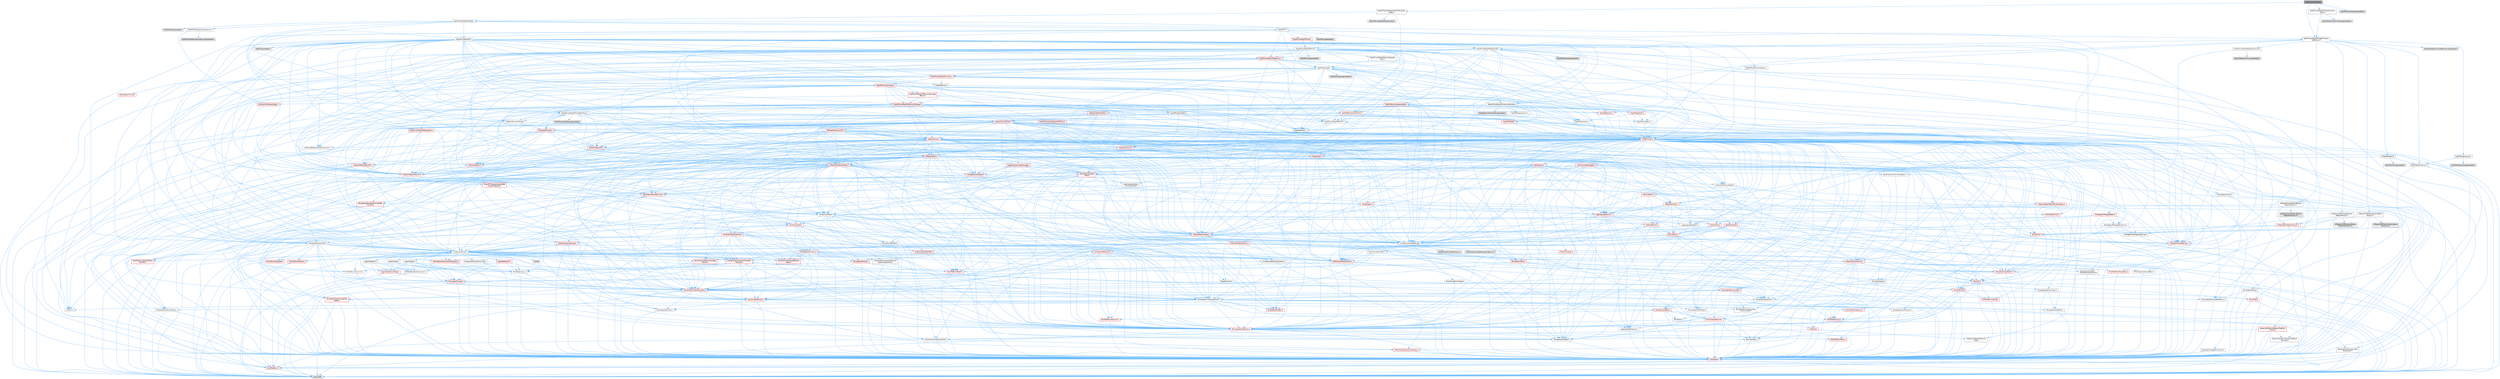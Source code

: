 digraph "RigVMLibraryNode.h"
{
 // INTERACTIVE_SVG=YES
 // LATEX_PDF_SIZE
  bgcolor="transparent";
  edge [fontname=Helvetica,fontsize=10,labelfontname=Helvetica,labelfontsize=10];
  node [fontname=Helvetica,fontsize=10,shape=box,height=0.2,width=0.4];
  Node1 [id="Node000001",label="RigVMLibraryNode.h",height=0.2,width=0.4,color="gray40", fillcolor="grey60", style="filled", fontcolor="black",tooltip=" "];
  Node1 -> Node2 [id="edge1_Node000001_Node000002",color="steelblue1",style="solid",tooltip=" "];
  Node2 [id="Node000002",label="RigVMModel/Nodes/RigVMTemplate\lNode.h",height=0.2,width=0.4,color="grey40", fillcolor="white", style="filled",URL="$d3/d3f/RigVMTemplateNode_8h.html",tooltip=" "];
  Node2 -> Node3 [id="edge2_Node000002_Node000003",color="steelblue1",style="solid",tooltip=" "];
  Node3 [id="Node000003",label="RigVMModel/RigVMNode.h",height=0.2,width=0.4,color="grey40", fillcolor="white", style="filled",URL="$df/d31/RigVMNode_8h.html",tooltip=" "];
  Node3 -> Node4 [id="edge3_Node000003_Node000004",color="steelblue1",style="solid",tooltip=" "];
  Node4 [id="Node000004",label="RigVMPin.h",height=0.2,width=0.4,color="grey40", fillcolor="white", style="filled",URL="$d3/d56/RigVMPin_8h.html",tooltip=" "];
  Node4 -> Node5 [id="edge4_Node000004_Node000005",color="steelblue1",style="solid",tooltip=" "];
  Node5 [id="Node000005",label="CoreMinimal.h",height=0.2,width=0.4,color="red", fillcolor="#FFF0F0", style="filled",URL="$d7/d67/CoreMinimal_8h.html",tooltip=" "];
  Node5 -> Node6 [id="edge5_Node000005_Node000006",color="steelblue1",style="solid",tooltip=" "];
  Node6 [id="Node000006",label="CoreTypes.h",height=0.2,width=0.4,color="red", fillcolor="#FFF0F0", style="filled",URL="$dc/dec/CoreTypes_8h.html",tooltip=" "];
  Node6 -> Node7 [id="edge6_Node000006_Node000007",color="steelblue1",style="solid",tooltip=" "];
  Node7 [id="Node000007",label="HAL/Platform.h",height=0.2,width=0.4,color="red", fillcolor="#FFF0F0", style="filled",URL="$d9/dd0/Platform_8h.html",tooltip=" "];
  Node7 -> Node10 [id="edge7_Node000007_Node000010",color="steelblue1",style="solid",tooltip=" "];
  Node10 [id="Node000010",label="type_traits",height=0.2,width=0.4,color="grey60", fillcolor="#E0E0E0", style="filled",tooltip=" "];
  Node5 -> Node20 [id="edge8_Node000005_Node000020",color="steelblue1",style="solid",tooltip=" "];
  Node20 [id="Node000020",label="CoreFwd.h",height=0.2,width=0.4,color="red", fillcolor="#FFF0F0", style="filled",URL="$d1/d1e/CoreFwd_8h.html",tooltip=" "];
  Node20 -> Node6 [id="edge9_Node000020_Node000006",color="steelblue1",style="solid",tooltip=" "];
  Node20 -> Node21 [id="edge10_Node000020_Node000021",color="steelblue1",style="solid",tooltip=" "];
  Node21 [id="Node000021",label="Containers/ContainersFwd.h",height=0.2,width=0.4,color="grey40", fillcolor="white", style="filled",URL="$d4/d0a/ContainersFwd_8h.html",tooltip=" "];
  Node21 -> Node7 [id="edge11_Node000021_Node000007",color="steelblue1",style="solid",tooltip=" "];
  Node21 -> Node6 [id="edge12_Node000021_Node000006",color="steelblue1",style="solid",tooltip=" "];
  Node21 -> Node22 [id="edge13_Node000021_Node000022",color="steelblue1",style="solid",tooltip=" "];
  Node22 [id="Node000022",label="Traits/IsContiguousContainer.h",height=0.2,width=0.4,color="red", fillcolor="#FFF0F0", style="filled",URL="$d5/d3c/IsContiguousContainer_8h.html",tooltip=" "];
  Node22 -> Node6 [id="edge14_Node000022_Node000006",color="steelblue1",style="solid",tooltip=" "];
  Node20 -> Node26 [id="edge15_Node000020_Node000026",color="steelblue1",style="solid",tooltip=" "];
  Node26 [id="Node000026",label="UObject/UObjectHierarchy\lFwd.h",height=0.2,width=0.4,color="grey40", fillcolor="white", style="filled",URL="$d3/d13/UObjectHierarchyFwd_8h.html",tooltip=" "];
  Node5 -> Node26 [id="edge16_Node000005_Node000026",color="steelblue1",style="solid",tooltip=" "];
  Node5 -> Node21 [id="edge17_Node000005_Node000021",color="steelblue1",style="solid",tooltip=" "];
  Node5 -> Node27 [id="edge18_Node000005_Node000027",color="steelblue1",style="solid",tooltip=" "];
  Node27 [id="Node000027",label="Misc/VarArgs.h",height=0.2,width=0.4,color="grey40", fillcolor="white", style="filled",URL="$d5/d6f/VarArgs_8h.html",tooltip=" "];
  Node27 -> Node6 [id="edge19_Node000027_Node000006",color="steelblue1",style="solid",tooltip=" "];
  Node5 -> Node28 [id="edge20_Node000005_Node000028",color="steelblue1",style="solid",tooltip=" "];
  Node28 [id="Node000028",label="Logging/LogVerbosity.h",height=0.2,width=0.4,color="grey40", fillcolor="white", style="filled",URL="$d2/d8f/LogVerbosity_8h.html",tooltip=" "];
  Node28 -> Node6 [id="edge21_Node000028_Node000006",color="steelblue1",style="solid",tooltip=" "];
  Node5 -> Node29 [id="edge22_Node000005_Node000029",color="steelblue1",style="solid",tooltip=" "];
  Node29 [id="Node000029",label="Misc/OutputDevice.h",height=0.2,width=0.4,color="red", fillcolor="#FFF0F0", style="filled",URL="$d7/d32/OutputDevice_8h.html",tooltip=" "];
  Node29 -> Node20 [id="edge23_Node000029_Node000020",color="steelblue1",style="solid",tooltip=" "];
  Node29 -> Node6 [id="edge24_Node000029_Node000006",color="steelblue1",style="solid",tooltip=" "];
  Node29 -> Node28 [id="edge25_Node000029_Node000028",color="steelblue1",style="solid",tooltip=" "];
  Node29 -> Node27 [id="edge26_Node000029_Node000027",color="steelblue1",style="solid",tooltip=" "];
  Node5 -> Node35 [id="edge27_Node000005_Node000035",color="steelblue1",style="solid",tooltip=" "];
  Node35 [id="Node000035",label="HAL/PlatformCrt.h",height=0.2,width=0.4,color="red", fillcolor="#FFF0F0", style="filled",URL="$d8/d75/PlatformCrt_8h.html",tooltip=" "];
  Node5 -> Node45 [id="edge28_Node000005_Node000045",color="steelblue1",style="solid",tooltip=" "];
  Node45 [id="Node000045",label="HAL/PlatformMisc.h",height=0.2,width=0.4,color="red", fillcolor="#FFF0F0", style="filled",URL="$d0/df5/PlatformMisc_8h.html",tooltip=" "];
  Node45 -> Node6 [id="edge29_Node000045_Node000006",color="steelblue1",style="solid",tooltip=" "];
  Node5 -> Node64 [id="edge30_Node000005_Node000064",color="steelblue1",style="solid",tooltip=" "];
  Node64 [id="Node000064",label="Misc/AssertionMacros.h",height=0.2,width=0.4,color="red", fillcolor="#FFF0F0", style="filled",URL="$d0/dfa/AssertionMacros_8h.html",tooltip=" "];
  Node64 -> Node6 [id="edge31_Node000064_Node000006",color="steelblue1",style="solid",tooltip=" "];
  Node64 -> Node7 [id="edge32_Node000064_Node000007",color="steelblue1",style="solid",tooltip=" "];
  Node64 -> Node45 [id="edge33_Node000064_Node000045",color="steelblue1",style="solid",tooltip=" "];
  Node64 -> Node65 [id="edge34_Node000064_Node000065",color="steelblue1",style="solid",tooltip=" "];
  Node65 [id="Node000065",label="Templates/EnableIf.h",height=0.2,width=0.4,color="grey40", fillcolor="white", style="filled",URL="$d7/d60/EnableIf_8h.html",tooltip=" "];
  Node65 -> Node6 [id="edge35_Node000065_Node000006",color="steelblue1",style="solid",tooltip=" "];
  Node64 -> Node27 [id="edge36_Node000064_Node000027",color="steelblue1",style="solid",tooltip=" "];
  Node5 -> Node73 [id="edge37_Node000005_Node000073",color="steelblue1",style="solid",tooltip=" "];
  Node73 [id="Node000073",label="Templates/IsPointer.h",height=0.2,width=0.4,color="grey40", fillcolor="white", style="filled",URL="$d7/d05/IsPointer_8h.html",tooltip=" "];
  Node73 -> Node6 [id="edge38_Node000073_Node000006",color="steelblue1",style="solid",tooltip=" "];
  Node5 -> Node74 [id="edge39_Node000005_Node000074",color="steelblue1",style="solid",tooltip=" "];
  Node74 [id="Node000074",label="HAL/PlatformMemory.h",height=0.2,width=0.4,color="red", fillcolor="#FFF0F0", style="filled",URL="$de/d68/PlatformMemory_8h.html",tooltip=" "];
  Node74 -> Node6 [id="edge40_Node000074_Node000006",color="steelblue1",style="solid",tooltip=" "];
  Node5 -> Node57 [id="edge41_Node000005_Node000057",color="steelblue1",style="solid",tooltip=" "];
  Node57 [id="Node000057",label="HAL/PlatformAtomics.h",height=0.2,width=0.4,color="red", fillcolor="#FFF0F0", style="filled",URL="$d3/d36/PlatformAtomics_8h.html",tooltip=" "];
  Node57 -> Node6 [id="edge42_Node000057_Node000006",color="steelblue1",style="solid",tooltip=" "];
  Node5 -> Node79 [id="edge43_Node000005_Node000079",color="steelblue1",style="solid",tooltip=" "];
  Node79 [id="Node000079",label="Misc/Exec.h",height=0.2,width=0.4,color="grey40", fillcolor="white", style="filled",URL="$de/ddb/Exec_8h.html",tooltip=" "];
  Node79 -> Node6 [id="edge44_Node000079_Node000006",color="steelblue1",style="solid",tooltip=" "];
  Node79 -> Node64 [id="edge45_Node000079_Node000064",color="steelblue1",style="solid",tooltip=" "];
  Node5 -> Node80 [id="edge46_Node000005_Node000080",color="steelblue1",style="solid",tooltip=" "];
  Node80 [id="Node000080",label="HAL/MemoryBase.h",height=0.2,width=0.4,color="red", fillcolor="#FFF0F0", style="filled",URL="$d6/d9f/MemoryBase_8h.html",tooltip=" "];
  Node80 -> Node6 [id="edge47_Node000080_Node000006",color="steelblue1",style="solid",tooltip=" "];
  Node80 -> Node57 [id="edge48_Node000080_Node000057",color="steelblue1",style="solid",tooltip=" "];
  Node80 -> Node35 [id="edge49_Node000080_Node000035",color="steelblue1",style="solid",tooltip=" "];
  Node80 -> Node79 [id="edge50_Node000080_Node000079",color="steelblue1",style="solid",tooltip=" "];
  Node80 -> Node29 [id="edge51_Node000080_Node000029",color="steelblue1",style="solid",tooltip=" "];
  Node5 -> Node90 [id="edge52_Node000005_Node000090",color="steelblue1",style="solid",tooltip=" "];
  Node90 [id="Node000090",label="HAL/UnrealMemory.h",height=0.2,width=0.4,color="red", fillcolor="#FFF0F0", style="filled",URL="$d9/d96/UnrealMemory_8h.html",tooltip=" "];
  Node90 -> Node6 [id="edge53_Node000090_Node000006",color="steelblue1",style="solid",tooltip=" "];
  Node90 -> Node80 [id="edge54_Node000090_Node000080",color="steelblue1",style="solid",tooltip=" "];
  Node90 -> Node74 [id="edge55_Node000090_Node000074",color="steelblue1",style="solid",tooltip=" "];
  Node90 -> Node73 [id="edge56_Node000090_Node000073",color="steelblue1",style="solid",tooltip=" "];
  Node5 -> Node92 [id="edge57_Node000005_Node000092",color="steelblue1",style="solid",tooltip=" "];
  Node92 [id="Node000092",label="Templates/IsArithmetic.h",height=0.2,width=0.4,color="grey40", fillcolor="white", style="filled",URL="$d2/d5d/IsArithmetic_8h.html",tooltip=" "];
  Node92 -> Node6 [id="edge58_Node000092_Node000006",color="steelblue1",style="solid",tooltip=" "];
  Node5 -> Node86 [id="edge59_Node000005_Node000086",color="steelblue1",style="solid",tooltip=" "];
  Node86 [id="Node000086",label="Templates/AndOrNot.h",height=0.2,width=0.4,color="grey40", fillcolor="white", style="filled",URL="$db/d0a/AndOrNot_8h.html",tooltip=" "];
  Node86 -> Node6 [id="edge60_Node000086_Node000006",color="steelblue1",style="solid",tooltip=" "];
  Node5 -> Node93 [id="edge61_Node000005_Node000093",color="steelblue1",style="solid",tooltip=" "];
  Node93 [id="Node000093",label="Templates/IsPODType.h",height=0.2,width=0.4,color="grey40", fillcolor="white", style="filled",URL="$d7/db1/IsPODType_8h.html",tooltip=" "];
  Node93 -> Node6 [id="edge62_Node000093_Node000006",color="steelblue1",style="solid",tooltip=" "];
  Node5 -> Node94 [id="edge63_Node000005_Node000094",color="steelblue1",style="solid",tooltip=" "];
  Node94 [id="Node000094",label="Templates/IsUECoreType.h",height=0.2,width=0.4,color="grey40", fillcolor="white", style="filled",URL="$d1/db8/IsUECoreType_8h.html",tooltip=" "];
  Node94 -> Node6 [id="edge64_Node000094_Node000006",color="steelblue1",style="solid",tooltip=" "];
  Node94 -> Node10 [id="edge65_Node000094_Node000010",color="steelblue1",style="solid",tooltip=" "];
  Node5 -> Node87 [id="edge66_Node000005_Node000087",color="steelblue1",style="solid",tooltip=" "];
  Node87 [id="Node000087",label="Templates/IsTriviallyCopy\lConstructible.h",height=0.2,width=0.4,color="grey40", fillcolor="white", style="filled",URL="$d3/d78/IsTriviallyCopyConstructible_8h.html",tooltip=" "];
  Node87 -> Node6 [id="edge67_Node000087_Node000006",color="steelblue1",style="solid",tooltip=" "];
  Node87 -> Node10 [id="edge68_Node000087_Node000010",color="steelblue1",style="solid",tooltip=" "];
  Node5 -> Node95 [id="edge69_Node000005_Node000095",color="steelblue1",style="solid",tooltip=" "];
  Node95 [id="Node000095",label="Templates/UnrealTypeTraits.h",height=0.2,width=0.4,color="grey40", fillcolor="white", style="filled",URL="$d2/d2d/UnrealTypeTraits_8h.html",tooltip=" "];
  Node95 -> Node6 [id="edge70_Node000095_Node000006",color="steelblue1",style="solid",tooltip=" "];
  Node95 -> Node73 [id="edge71_Node000095_Node000073",color="steelblue1",style="solid",tooltip=" "];
  Node95 -> Node64 [id="edge72_Node000095_Node000064",color="steelblue1",style="solid",tooltip=" "];
  Node95 -> Node86 [id="edge73_Node000095_Node000086",color="steelblue1",style="solid",tooltip=" "];
  Node95 -> Node65 [id="edge74_Node000095_Node000065",color="steelblue1",style="solid",tooltip=" "];
  Node95 -> Node92 [id="edge75_Node000095_Node000092",color="steelblue1",style="solid",tooltip=" "];
  Node95 -> Node32 [id="edge76_Node000095_Node000032",color="steelblue1",style="solid",tooltip=" "];
  Node32 [id="Node000032",label="IsEnum.h",height=0.2,width=0.4,color="grey40", fillcolor="white", style="filled",URL="$d4/de5/IsEnum_8h.html",tooltip=" "];
  Node95 -> Node96 [id="edge77_Node000095_Node000096",color="steelblue1",style="solid",tooltip=" "];
  Node96 [id="Node000096",label="Templates/Models.h",height=0.2,width=0.4,color="red", fillcolor="#FFF0F0", style="filled",URL="$d3/d0c/Models_8h.html",tooltip=" "];
  Node95 -> Node93 [id="edge78_Node000095_Node000093",color="steelblue1",style="solid",tooltip=" "];
  Node95 -> Node94 [id="edge79_Node000095_Node000094",color="steelblue1",style="solid",tooltip=" "];
  Node95 -> Node87 [id="edge80_Node000095_Node000087",color="steelblue1",style="solid",tooltip=" "];
  Node5 -> Node65 [id="edge81_Node000005_Node000065",color="steelblue1",style="solid",tooltip=" "];
  Node5 -> Node97 [id="edge82_Node000005_Node000097",color="steelblue1",style="solid",tooltip=" "];
  Node97 [id="Node000097",label="Templates/RemoveReference.h",height=0.2,width=0.4,color="grey40", fillcolor="white", style="filled",URL="$da/dbe/RemoveReference_8h.html",tooltip=" "];
  Node97 -> Node6 [id="edge83_Node000097_Node000006",color="steelblue1",style="solid",tooltip=" "];
  Node5 -> Node98 [id="edge84_Node000005_Node000098",color="steelblue1",style="solid",tooltip=" "];
  Node98 [id="Node000098",label="Templates/IntegralConstant.h",height=0.2,width=0.4,color="grey40", fillcolor="white", style="filled",URL="$db/d1b/IntegralConstant_8h.html",tooltip=" "];
  Node98 -> Node6 [id="edge85_Node000098_Node000006",color="steelblue1",style="solid",tooltip=" "];
  Node5 -> Node99 [id="edge86_Node000005_Node000099",color="steelblue1",style="solid",tooltip=" "];
  Node99 [id="Node000099",label="Templates/IsClass.h",height=0.2,width=0.4,color="grey40", fillcolor="white", style="filled",URL="$db/dcb/IsClass_8h.html",tooltip=" "];
  Node99 -> Node6 [id="edge87_Node000099_Node000006",color="steelblue1",style="solid",tooltip=" "];
  Node5 -> Node100 [id="edge88_Node000005_Node000100",color="steelblue1",style="solid",tooltip=" "];
  Node100 [id="Node000100",label="Templates/TypeCompatible\lBytes.h",height=0.2,width=0.4,color="red", fillcolor="#FFF0F0", style="filled",URL="$df/d0a/TypeCompatibleBytes_8h.html",tooltip=" "];
  Node100 -> Node6 [id="edge89_Node000100_Node000006",color="steelblue1",style="solid",tooltip=" "];
  Node100 -> Node10 [id="edge90_Node000100_Node000010",color="steelblue1",style="solid",tooltip=" "];
  Node5 -> Node22 [id="edge91_Node000005_Node000022",color="steelblue1",style="solid",tooltip=" "];
  Node5 -> Node101 [id="edge92_Node000005_Node000101",color="steelblue1",style="solid",tooltip=" "];
  Node101 [id="Node000101",label="Templates/UnrealTemplate.h",height=0.2,width=0.4,color="red", fillcolor="#FFF0F0", style="filled",URL="$d4/d24/UnrealTemplate_8h.html",tooltip=" "];
  Node101 -> Node6 [id="edge93_Node000101_Node000006",color="steelblue1",style="solid",tooltip=" "];
  Node101 -> Node73 [id="edge94_Node000101_Node000073",color="steelblue1",style="solid",tooltip=" "];
  Node101 -> Node90 [id="edge95_Node000101_Node000090",color="steelblue1",style="solid",tooltip=" "];
  Node101 -> Node95 [id="edge96_Node000101_Node000095",color="steelblue1",style="solid",tooltip=" "];
  Node101 -> Node97 [id="edge97_Node000101_Node000097",color="steelblue1",style="solid",tooltip=" "];
  Node101 -> Node67 [id="edge98_Node000101_Node000067",color="steelblue1",style="solid",tooltip=" "];
  Node67 [id="Node000067",label="Templates/Requires.h",height=0.2,width=0.4,color="grey40", fillcolor="white", style="filled",URL="$dc/d96/Requires_8h.html",tooltip=" "];
  Node67 -> Node65 [id="edge99_Node000067_Node000065",color="steelblue1",style="solid",tooltip=" "];
  Node67 -> Node10 [id="edge100_Node000067_Node000010",color="steelblue1",style="solid",tooltip=" "];
  Node101 -> Node100 [id="edge101_Node000101_Node000100",color="steelblue1",style="solid",tooltip=" "];
  Node101 -> Node22 [id="edge102_Node000101_Node000022",color="steelblue1",style="solid",tooltip=" "];
  Node101 -> Node10 [id="edge103_Node000101_Node000010",color="steelblue1",style="solid",tooltip=" "];
  Node5 -> Node50 [id="edge104_Node000005_Node000050",color="steelblue1",style="solid",tooltip=" "];
  Node50 [id="Node000050",label="Math/NumericLimits.h",height=0.2,width=0.4,color="grey40", fillcolor="white", style="filled",URL="$df/d1b/NumericLimits_8h.html",tooltip=" "];
  Node50 -> Node6 [id="edge105_Node000050_Node000006",color="steelblue1",style="solid",tooltip=" "];
  Node5 -> Node105 [id="edge106_Node000005_Node000105",color="steelblue1",style="solid",tooltip=" "];
  Node105 [id="Node000105",label="HAL/PlatformMath.h",height=0.2,width=0.4,color="red", fillcolor="#FFF0F0", style="filled",URL="$dc/d53/PlatformMath_8h.html",tooltip=" "];
  Node105 -> Node6 [id="edge107_Node000105_Node000006",color="steelblue1",style="solid",tooltip=" "];
  Node5 -> Node88 [id="edge108_Node000005_Node000088",color="steelblue1",style="solid",tooltip=" "];
  Node88 [id="Node000088",label="Templates/IsTriviallyCopy\lAssignable.h",height=0.2,width=0.4,color="grey40", fillcolor="white", style="filled",URL="$d2/df2/IsTriviallyCopyAssignable_8h.html",tooltip=" "];
  Node88 -> Node6 [id="edge109_Node000088_Node000006",color="steelblue1",style="solid",tooltip=" "];
  Node88 -> Node10 [id="edge110_Node000088_Node000010",color="steelblue1",style="solid",tooltip=" "];
  Node5 -> Node113 [id="edge111_Node000005_Node000113",color="steelblue1",style="solid",tooltip=" "];
  Node113 [id="Node000113",label="Templates/MemoryOps.h",height=0.2,width=0.4,color="red", fillcolor="#FFF0F0", style="filled",URL="$db/dea/MemoryOps_8h.html",tooltip=" "];
  Node113 -> Node6 [id="edge112_Node000113_Node000006",color="steelblue1",style="solid",tooltip=" "];
  Node113 -> Node90 [id="edge113_Node000113_Node000090",color="steelblue1",style="solid",tooltip=" "];
  Node113 -> Node88 [id="edge114_Node000113_Node000088",color="steelblue1",style="solid",tooltip=" "];
  Node113 -> Node87 [id="edge115_Node000113_Node000087",color="steelblue1",style="solid",tooltip=" "];
  Node113 -> Node67 [id="edge116_Node000113_Node000067",color="steelblue1",style="solid",tooltip=" "];
  Node113 -> Node95 [id="edge117_Node000113_Node000095",color="steelblue1",style="solid",tooltip=" "];
  Node113 -> Node10 [id="edge118_Node000113_Node000010",color="steelblue1",style="solid",tooltip=" "];
  Node5 -> Node114 [id="edge119_Node000005_Node000114",color="steelblue1",style="solid",tooltip=" "];
  Node114 [id="Node000114",label="Containers/ContainerAllocation\lPolicies.h",height=0.2,width=0.4,color="red", fillcolor="#FFF0F0", style="filled",URL="$d7/dff/ContainerAllocationPolicies_8h.html",tooltip=" "];
  Node114 -> Node6 [id="edge120_Node000114_Node000006",color="steelblue1",style="solid",tooltip=" "];
  Node114 -> Node114 [id="edge121_Node000114_Node000114",color="steelblue1",style="solid",tooltip=" "];
  Node114 -> Node105 [id="edge122_Node000114_Node000105",color="steelblue1",style="solid",tooltip=" "];
  Node114 -> Node90 [id="edge123_Node000114_Node000090",color="steelblue1",style="solid",tooltip=" "];
  Node114 -> Node50 [id="edge124_Node000114_Node000050",color="steelblue1",style="solid",tooltip=" "];
  Node114 -> Node64 [id="edge125_Node000114_Node000064",color="steelblue1",style="solid",tooltip=" "];
  Node114 -> Node113 [id="edge126_Node000114_Node000113",color="steelblue1",style="solid",tooltip=" "];
  Node114 -> Node100 [id="edge127_Node000114_Node000100",color="steelblue1",style="solid",tooltip=" "];
  Node114 -> Node10 [id="edge128_Node000114_Node000010",color="steelblue1",style="solid",tooltip=" "];
  Node5 -> Node117 [id="edge129_Node000005_Node000117",color="steelblue1",style="solid",tooltip=" "];
  Node117 [id="Node000117",label="Templates/IsEnumClass.h",height=0.2,width=0.4,color="grey40", fillcolor="white", style="filled",URL="$d7/d15/IsEnumClass_8h.html",tooltip=" "];
  Node117 -> Node6 [id="edge130_Node000117_Node000006",color="steelblue1",style="solid",tooltip=" "];
  Node117 -> Node86 [id="edge131_Node000117_Node000086",color="steelblue1",style="solid",tooltip=" "];
  Node5 -> Node118 [id="edge132_Node000005_Node000118",color="steelblue1",style="solid",tooltip=" "];
  Node118 [id="Node000118",label="HAL/PlatformProperties.h",height=0.2,width=0.4,color="red", fillcolor="#FFF0F0", style="filled",URL="$d9/db0/PlatformProperties_8h.html",tooltip=" "];
  Node118 -> Node6 [id="edge133_Node000118_Node000006",color="steelblue1",style="solid",tooltip=" "];
  Node5 -> Node121 [id="edge134_Node000005_Node000121",color="steelblue1",style="solid",tooltip=" "];
  Node121 [id="Node000121",label="Misc/EngineVersionBase.h",height=0.2,width=0.4,color="grey40", fillcolor="white", style="filled",URL="$d5/d2b/EngineVersionBase_8h.html",tooltip=" "];
  Node121 -> Node6 [id="edge135_Node000121_Node000006",color="steelblue1",style="solid",tooltip=" "];
  Node5 -> Node122 [id="edge136_Node000005_Node000122",color="steelblue1",style="solid",tooltip=" "];
  Node122 [id="Node000122",label="Internationalization\l/TextNamespaceFwd.h",height=0.2,width=0.4,color="grey40", fillcolor="white", style="filled",URL="$d8/d97/TextNamespaceFwd_8h.html",tooltip=" "];
  Node122 -> Node6 [id="edge137_Node000122_Node000006",color="steelblue1",style="solid",tooltip=" "];
  Node5 -> Node123 [id="edge138_Node000005_Node000123",color="steelblue1",style="solid",tooltip=" "];
  Node123 [id="Node000123",label="Serialization/Archive.h",height=0.2,width=0.4,color="red", fillcolor="#FFF0F0", style="filled",URL="$d7/d3b/Archive_8h.html",tooltip=" "];
  Node123 -> Node20 [id="edge139_Node000123_Node000020",color="steelblue1",style="solid",tooltip=" "];
  Node123 -> Node6 [id="edge140_Node000123_Node000006",color="steelblue1",style="solid",tooltip=" "];
  Node123 -> Node118 [id="edge141_Node000123_Node000118",color="steelblue1",style="solid",tooltip=" "];
  Node123 -> Node122 [id="edge142_Node000123_Node000122",color="steelblue1",style="solid",tooltip=" "];
  Node123 -> Node64 [id="edge143_Node000123_Node000064",color="steelblue1",style="solid",tooltip=" "];
  Node123 -> Node121 [id="edge144_Node000123_Node000121",color="steelblue1",style="solid",tooltip=" "];
  Node123 -> Node27 [id="edge145_Node000123_Node000027",color="steelblue1",style="solid",tooltip=" "];
  Node123 -> Node65 [id="edge146_Node000123_Node000065",color="steelblue1",style="solid",tooltip=" "];
  Node123 -> Node117 [id="edge147_Node000123_Node000117",color="steelblue1",style="solid",tooltip=" "];
  Node123 -> Node101 [id="edge148_Node000123_Node000101",color="steelblue1",style="solid",tooltip=" "];
  Node5 -> Node127 [id="edge149_Node000005_Node000127",color="steelblue1",style="solid",tooltip=" "];
  Node127 [id="Node000127",label="Templates/Less.h",height=0.2,width=0.4,color="grey40", fillcolor="white", style="filled",URL="$de/dc8/Less_8h.html",tooltip=" "];
  Node127 -> Node6 [id="edge150_Node000127_Node000006",color="steelblue1",style="solid",tooltip=" "];
  Node127 -> Node101 [id="edge151_Node000127_Node000101",color="steelblue1",style="solid",tooltip=" "];
  Node5 -> Node128 [id="edge152_Node000005_Node000128",color="steelblue1",style="solid",tooltip=" "];
  Node128 [id="Node000128",label="Templates/Sorting.h",height=0.2,width=0.4,color="red", fillcolor="#FFF0F0", style="filled",URL="$d3/d9e/Sorting_8h.html",tooltip=" "];
  Node128 -> Node6 [id="edge153_Node000128_Node000006",color="steelblue1",style="solid",tooltip=" "];
  Node128 -> Node105 [id="edge154_Node000128_Node000105",color="steelblue1",style="solid",tooltip=" "];
  Node128 -> Node127 [id="edge155_Node000128_Node000127",color="steelblue1",style="solid",tooltip=" "];
  Node5 -> Node139 [id="edge156_Node000005_Node000139",color="steelblue1",style="solid",tooltip=" "];
  Node139 [id="Node000139",label="Misc/Char.h",height=0.2,width=0.4,color="red", fillcolor="#FFF0F0", style="filled",URL="$d0/d58/Char_8h.html",tooltip=" "];
  Node139 -> Node6 [id="edge157_Node000139_Node000006",color="steelblue1",style="solid",tooltip=" "];
  Node139 -> Node10 [id="edge158_Node000139_Node000010",color="steelblue1",style="solid",tooltip=" "];
  Node5 -> Node142 [id="edge159_Node000005_Node000142",color="steelblue1",style="solid",tooltip=" "];
  Node142 [id="Node000142",label="GenericPlatform/GenericPlatform\lStricmp.h",height=0.2,width=0.4,color="grey40", fillcolor="white", style="filled",URL="$d2/d86/GenericPlatformStricmp_8h.html",tooltip=" "];
  Node142 -> Node6 [id="edge160_Node000142_Node000006",color="steelblue1",style="solid",tooltip=" "];
  Node5 -> Node143 [id="edge161_Node000005_Node000143",color="steelblue1",style="solid",tooltip=" "];
  Node143 [id="Node000143",label="GenericPlatform/GenericPlatform\lString.h",height=0.2,width=0.4,color="red", fillcolor="#FFF0F0", style="filled",URL="$dd/d20/GenericPlatformString_8h.html",tooltip=" "];
  Node143 -> Node6 [id="edge162_Node000143_Node000006",color="steelblue1",style="solid",tooltip=" "];
  Node143 -> Node142 [id="edge163_Node000143_Node000142",color="steelblue1",style="solid",tooltip=" "];
  Node143 -> Node65 [id="edge164_Node000143_Node000065",color="steelblue1",style="solid",tooltip=" "];
  Node143 -> Node10 [id="edge165_Node000143_Node000010",color="steelblue1",style="solid",tooltip=" "];
  Node5 -> Node76 [id="edge166_Node000005_Node000076",color="steelblue1",style="solid",tooltip=" "];
  Node76 [id="Node000076",label="HAL/PlatformString.h",height=0.2,width=0.4,color="red", fillcolor="#FFF0F0", style="filled",URL="$db/db5/PlatformString_8h.html",tooltip=" "];
  Node76 -> Node6 [id="edge167_Node000076_Node000006",color="steelblue1",style="solid",tooltip=" "];
  Node5 -> Node146 [id="edge168_Node000005_Node000146",color="steelblue1",style="solid",tooltip=" "];
  Node146 [id="Node000146",label="Misc/CString.h",height=0.2,width=0.4,color="red", fillcolor="#FFF0F0", style="filled",URL="$d2/d49/CString_8h.html",tooltip=" "];
  Node146 -> Node6 [id="edge169_Node000146_Node000006",color="steelblue1",style="solid",tooltip=" "];
  Node146 -> Node35 [id="edge170_Node000146_Node000035",color="steelblue1",style="solid",tooltip=" "];
  Node146 -> Node76 [id="edge171_Node000146_Node000076",color="steelblue1",style="solid",tooltip=" "];
  Node146 -> Node64 [id="edge172_Node000146_Node000064",color="steelblue1",style="solid",tooltip=" "];
  Node146 -> Node139 [id="edge173_Node000146_Node000139",color="steelblue1",style="solid",tooltip=" "];
  Node146 -> Node27 [id="edge174_Node000146_Node000027",color="steelblue1",style="solid",tooltip=" "];
  Node5 -> Node147 [id="edge175_Node000005_Node000147",color="steelblue1",style="solid",tooltip=" "];
  Node147 [id="Node000147",label="Misc/Crc.h",height=0.2,width=0.4,color="red", fillcolor="#FFF0F0", style="filled",URL="$d4/dd2/Crc_8h.html",tooltip=" "];
  Node147 -> Node6 [id="edge176_Node000147_Node000006",color="steelblue1",style="solid",tooltip=" "];
  Node147 -> Node76 [id="edge177_Node000147_Node000076",color="steelblue1",style="solid",tooltip=" "];
  Node147 -> Node64 [id="edge178_Node000147_Node000064",color="steelblue1",style="solid",tooltip=" "];
  Node147 -> Node146 [id="edge179_Node000147_Node000146",color="steelblue1",style="solid",tooltip=" "];
  Node147 -> Node139 [id="edge180_Node000147_Node000139",color="steelblue1",style="solid",tooltip=" "];
  Node147 -> Node95 [id="edge181_Node000147_Node000095",color="steelblue1",style="solid",tooltip=" "];
  Node5 -> Node138 [id="edge182_Node000005_Node000138",color="steelblue1",style="solid",tooltip=" "];
  Node138 [id="Node000138",label="Math/UnrealMathUtility.h",height=0.2,width=0.4,color="red", fillcolor="#FFF0F0", style="filled",URL="$db/db8/UnrealMathUtility_8h.html",tooltip=" "];
  Node138 -> Node6 [id="edge183_Node000138_Node000006",color="steelblue1",style="solid",tooltip=" "];
  Node138 -> Node64 [id="edge184_Node000138_Node000064",color="steelblue1",style="solid",tooltip=" "];
  Node138 -> Node105 [id="edge185_Node000138_Node000105",color="steelblue1",style="solid",tooltip=" "];
  Node138 -> Node67 [id="edge186_Node000138_Node000067",color="steelblue1",style="solid",tooltip=" "];
  Node5 -> Node148 [id="edge187_Node000005_Node000148",color="steelblue1",style="solid",tooltip=" "];
  Node148 [id="Node000148",label="Containers/UnrealString.h",height=0.2,width=0.4,color="grey40", fillcolor="white", style="filled",URL="$d5/dba/UnrealString_8h.html",tooltip=" "];
  Node148 -> Node149 [id="edge188_Node000148_Node000149",color="steelblue1",style="solid",tooltip=" "];
  Node149 [id="Node000149",label="Containers/UnrealStringIncludes.h.inl",height=0.2,width=0.4,color="grey60", fillcolor="#E0E0E0", style="filled",tooltip=" "];
  Node148 -> Node150 [id="edge189_Node000148_Node000150",color="steelblue1",style="solid",tooltip=" "];
  Node150 [id="Node000150",label="Containers/UnrealString.h.inl",height=0.2,width=0.4,color="grey60", fillcolor="#E0E0E0", style="filled",tooltip=" "];
  Node148 -> Node151 [id="edge190_Node000148_Node000151",color="steelblue1",style="solid",tooltip=" "];
  Node151 [id="Node000151",label="Misc/StringFormatArg.h",height=0.2,width=0.4,color="grey40", fillcolor="white", style="filled",URL="$d2/d16/StringFormatArg_8h.html",tooltip=" "];
  Node151 -> Node21 [id="edge191_Node000151_Node000021",color="steelblue1",style="solid",tooltip=" "];
  Node5 -> Node152 [id="edge192_Node000005_Node000152",color="steelblue1",style="solid",tooltip=" "];
  Node152 [id="Node000152",label="Containers/Array.h",height=0.2,width=0.4,color="grey40", fillcolor="white", style="filled",URL="$df/dd0/Array_8h.html",tooltip=" "];
  Node152 -> Node6 [id="edge193_Node000152_Node000006",color="steelblue1",style="solid",tooltip=" "];
  Node152 -> Node64 [id="edge194_Node000152_Node000064",color="steelblue1",style="solid",tooltip=" "];
  Node152 -> Node153 [id="edge195_Node000152_Node000153",color="steelblue1",style="solid",tooltip=" "];
  Node153 [id="Node000153",label="Misc/IntrusiveUnsetOptional\lState.h",height=0.2,width=0.4,color="red", fillcolor="#FFF0F0", style="filled",URL="$d2/d0a/IntrusiveUnsetOptionalState_8h.html",tooltip=" "];
  Node152 -> Node155 [id="edge196_Node000152_Node000155",color="steelblue1",style="solid",tooltip=" "];
  Node155 [id="Node000155",label="Misc/ReverseIterate.h",height=0.2,width=0.4,color="red", fillcolor="#FFF0F0", style="filled",URL="$db/de3/ReverseIterate_8h.html",tooltip=" "];
  Node155 -> Node7 [id="edge197_Node000155_Node000007",color="steelblue1",style="solid",tooltip=" "];
  Node152 -> Node90 [id="edge198_Node000152_Node000090",color="steelblue1",style="solid",tooltip=" "];
  Node152 -> Node95 [id="edge199_Node000152_Node000095",color="steelblue1",style="solid",tooltip=" "];
  Node152 -> Node101 [id="edge200_Node000152_Node000101",color="steelblue1",style="solid",tooltip=" "];
  Node152 -> Node157 [id="edge201_Node000152_Node000157",color="steelblue1",style="solid",tooltip=" "];
  Node157 [id="Node000157",label="Containers/AllowShrinking.h",height=0.2,width=0.4,color="grey40", fillcolor="white", style="filled",URL="$d7/d1a/AllowShrinking_8h.html",tooltip=" "];
  Node157 -> Node6 [id="edge202_Node000157_Node000006",color="steelblue1",style="solid",tooltip=" "];
  Node152 -> Node114 [id="edge203_Node000152_Node000114",color="steelblue1",style="solid",tooltip=" "];
  Node152 -> Node158 [id="edge204_Node000152_Node000158",color="steelblue1",style="solid",tooltip=" "];
  Node158 [id="Node000158",label="Containers/ContainerElement\lTypeCompatibility.h",height=0.2,width=0.4,color="grey40", fillcolor="white", style="filled",URL="$df/ddf/ContainerElementTypeCompatibility_8h.html",tooltip=" "];
  Node158 -> Node6 [id="edge205_Node000158_Node000006",color="steelblue1",style="solid",tooltip=" "];
  Node158 -> Node95 [id="edge206_Node000158_Node000095",color="steelblue1",style="solid",tooltip=" "];
  Node152 -> Node123 [id="edge207_Node000152_Node000123",color="steelblue1",style="solid",tooltip=" "];
  Node152 -> Node159 [id="edge208_Node000152_Node000159",color="steelblue1",style="solid",tooltip=" "];
  Node159 [id="Node000159",label="Serialization/MemoryImage\lWriter.h",height=0.2,width=0.4,color="red", fillcolor="#FFF0F0", style="filled",URL="$d0/d08/MemoryImageWriter_8h.html",tooltip=" "];
  Node159 -> Node6 [id="edge209_Node000159_Node000006",color="steelblue1",style="solid",tooltip=" "];
  Node152 -> Node168 [id="edge210_Node000152_Node000168",color="steelblue1",style="solid",tooltip=" "];
  Node168 [id="Node000168",label="Algo/Heapify.h",height=0.2,width=0.4,color="grey40", fillcolor="white", style="filled",URL="$d0/d2a/Heapify_8h.html",tooltip=" "];
  Node168 -> Node135 [id="edge211_Node000168_Node000135",color="steelblue1",style="solid",tooltip=" "];
  Node135 [id="Node000135",label="Algo/Impl/BinaryHeap.h",height=0.2,width=0.4,color="red", fillcolor="#FFF0F0", style="filled",URL="$d7/da3/Algo_2Impl_2BinaryHeap_8h.html",tooltip=" "];
  Node135 -> Node131 [id="edge212_Node000135_Node000131",color="steelblue1",style="solid",tooltip=" "];
  Node131 [id="Node000131",label="Templates/Invoke.h",height=0.2,width=0.4,color="red", fillcolor="#FFF0F0", style="filled",URL="$d7/deb/Invoke_8h.html",tooltip=" "];
  Node131 -> Node6 [id="edge213_Node000131_Node000006",color="steelblue1",style="solid",tooltip=" "];
  Node131 -> Node101 [id="edge214_Node000131_Node000101",color="steelblue1",style="solid",tooltip=" "];
  Node131 -> Node10 [id="edge215_Node000131_Node000010",color="steelblue1",style="solid",tooltip=" "];
  Node135 -> Node10 [id="edge216_Node000135_Node000010",color="steelblue1",style="solid",tooltip=" "];
  Node168 -> Node130 [id="edge217_Node000168_Node000130",color="steelblue1",style="solid",tooltip=" "];
  Node130 [id="Node000130",label="Templates/IdentityFunctor.h",height=0.2,width=0.4,color="grey40", fillcolor="white", style="filled",URL="$d7/d2e/IdentityFunctor_8h.html",tooltip=" "];
  Node130 -> Node7 [id="edge218_Node000130_Node000007",color="steelblue1",style="solid",tooltip=" "];
  Node168 -> Node131 [id="edge219_Node000168_Node000131",color="steelblue1",style="solid",tooltip=" "];
  Node168 -> Node127 [id="edge220_Node000168_Node000127",color="steelblue1",style="solid",tooltip=" "];
  Node168 -> Node101 [id="edge221_Node000168_Node000101",color="steelblue1",style="solid",tooltip=" "];
  Node152 -> Node169 [id="edge222_Node000152_Node000169",color="steelblue1",style="solid",tooltip=" "];
  Node169 [id="Node000169",label="Algo/HeapSort.h",height=0.2,width=0.4,color="grey40", fillcolor="white", style="filled",URL="$d3/d92/HeapSort_8h.html",tooltip=" "];
  Node169 -> Node135 [id="edge223_Node000169_Node000135",color="steelblue1",style="solid",tooltip=" "];
  Node169 -> Node130 [id="edge224_Node000169_Node000130",color="steelblue1",style="solid",tooltip=" "];
  Node169 -> Node127 [id="edge225_Node000169_Node000127",color="steelblue1",style="solid",tooltip=" "];
  Node169 -> Node101 [id="edge226_Node000169_Node000101",color="steelblue1",style="solid",tooltip=" "];
  Node152 -> Node170 [id="edge227_Node000152_Node000170",color="steelblue1",style="solid",tooltip=" "];
  Node170 [id="Node000170",label="Algo/IsHeap.h",height=0.2,width=0.4,color="grey40", fillcolor="white", style="filled",URL="$de/d32/IsHeap_8h.html",tooltip=" "];
  Node170 -> Node135 [id="edge228_Node000170_Node000135",color="steelblue1",style="solid",tooltip=" "];
  Node170 -> Node130 [id="edge229_Node000170_Node000130",color="steelblue1",style="solid",tooltip=" "];
  Node170 -> Node131 [id="edge230_Node000170_Node000131",color="steelblue1",style="solid",tooltip=" "];
  Node170 -> Node127 [id="edge231_Node000170_Node000127",color="steelblue1",style="solid",tooltip=" "];
  Node170 -> Node101 [id="edge232_Node000170_Node000101",color="steelblue1",style="solid",tooltip=" "];
  Node152 -> Node135 [id="edge233_Node000152_Node000135",color="steelblue1",style="solid",tooltip=" "];
  Node152 -> Node171 [id="edge234_Node000152_Node000171",color="steelblue1",style="solid",tooltip=" "];
  Node171 [id="Node000171",label="Algo/StableSort.h",height=0.2,width=0.4,color="red", fillcolor="#FFF0F0", style="filled",URL="$d7/d3c/StableSort_8h.html",tooltip=" "];
  Node171 -> Node130 [id="edge235_Node000171_Node000130",color="steelblue1",style="solid",tooltip=" "];
  Node171 -> Node131 [id="edge236_Node000171_Node000131",color="steelblue1",style="solid",tooltip=" "];
  Node171 -> Node127 [id="edge237_Node000171_Node000127",color="steelblue1",style="solid",tooltip=" "];
  Node171 -> Node101 [id="edge238_Node000171_Node000101",color="steelblue1",style="solid",tooltip=" "];
  Node152 -> Node173 [id="edge239_Node000152_Node000173",color="steelblue1",style="solid",tooltip=" "];
  Node173 [id="Node000173",label="Concepts/GetTypeHashable.h",height=0.2,width=0.4,color="grey40", fillcolor="white", style="filled",URL="$d3/da2/GetTypeHashable_8h.html",tooltip=" "];
  Node173 -> Node6 [id="edge240_Node000173_Node000006",color="steelblue1",style="solid",tooltip=" "];
  Node173 -> Node164 [id="edge241_Node000173_Node000164",color="steelblue1",style="solid",tooltip=" "];
  Node164 [id="Node000164",label="Templates/TypeHash.h",height=0.2,width=0.4,color="red", fillcolor="#FFF0F0", style="filled",URL="$d1/d62/TypeHash_8h.html",tooltip=" "];
  Node164 -> Node6 [id="edge242_Node000164_Node000006",color="steelblue1",style="solid",tooltip=" "];
  Node164 -> Node67 [id="edge243_Node000164_Node000067",color="steelblue1",style="solid",tooltip=" "];
  Node164 -> Node147 [id="edge244_Node000164_Node000147",color="steelblue1",style="solid",tooltip=" "];
  Node164 -> Node10 [id="edge245_Node000164_Node000010",color="steelblue1",style="solid",tooltip=" "];
  Node152 -> Node130 [id="edge246_Node000152_Node000130",color="steelblue1",style="solid",tooltip=" "];
  Node152 -> Node131 [id="edge247_Node000152_Node000131",color="steelblue1",style="solid",tooltip=" "];
  Node152 -> Node127 [id="edge248_Node000152_Node000127",color="steelblue1",style="solid",tooltip=" "];
  Node152 -> Node174 [id="edge249_Node000152_Node000174",color="steelblue1",style="solid",tooltip=" "];
  Node174 [id="Node000174",label="Templates/LosesQualifiers\lFromTo.h",height=0.2,width=0.4,color="red", fillcolor="#FFF0F0", style="filled",URL="$d2/db3/LosesQualifiersFromTo_8h.html",tooltip=" "];
  Node174 -> Node10 [id="edge250_Node000174_Node000010",color="steelblue1",style="solid",tooltip=" "];
  Node152 -> Node67 [id="edge251_Node000152_Node000067",color="steelblue1",style="solid",tooltip=" "];
  Node152 -> Node128 [id="edge252_Node000152_Node000128",color="steelblue1",style="solid",tooltip=" "];
  Node152 -> Node175 [id="edge253_Node000152_Node000175",color="steelblue1",style="solid",tooltip=" "];
  Node175 [id="Node000175",label="Templates/AlignmentTemplates.h",height=0.2,width=0.4,color="red", fillcolor="#FFF0F0", style="filled",URL="$dd/d32/AlignmentTemplates_8h.html",tooltip=" "];
  Node175 -> Node6 [id="edge254_Node000175_Node000006",color="steelblue1",style="solid",tooltip=" "];
  Node175 -> Node73 [id="edge255_Node000175_Node000073",color="steelblue1",style="solid",tooltip=" "];
  Node152 -> Node48 [id="edge256_Node000152_Node000048",color="steelblue1",style="solid",tooltip=" "];
  Node48 [id="Node000048",label="Traits/ElementType.h",height=0.2,width=0.4,color="red", fillcolor="#FFF0F0", style="filled",URL="$d5/d4f/ElementType_8h.html",tooltip=" "];
  Node48 -> Node7 [id="edge257_Node000048_Node000007",color="steelblue1",style="solid",tooltip=" "];
  Node48 -> Node10 [id="edge258_Node000048_Node000010",color="steelblue1",style="solid",tooltip=" "];
  Node152 -> Node111 [id="edge259_Node000152_Node000111",color="steelblue1",style="solid",tooltip=" "];
  Node111 [id="Node000111",label="limits",height=0.2,width=0.4,color="grey60", fillcolor="#E0E0E0", style="filled",tooltip=" "];
  Node152 -> Node10 [id="edge260_Node000152_Node000010",color="steelblue1",style="solid",tooltip=" "];
  Node5 -> Node176 [id="edge261_Node000005_Node000176",color="steelblue1",style="solid",tooltip=" "];
  Node176 [id="Node000176",label="Misc/FrameNumber.h",height=0.2,width=0.4,color="grey40", fillcolor="white", style="filled",URL="$dd/dbd/FrameNumber_8h.html",tooltip=" "];
  Node176 -> Node6 [id="edge262_Node000176_Node000006",color="steelblue1",style="solid",tooltip=" "];
  Node176 -> Node50 [id="edge263_Node000176_Node000050",color="steelblue1",style="solid",tooltip=" "];
  Node176 -> Node138 [id="edge264_Node000176_Node000138",color="steelblue1",style="solid",tooltip=" "];
  Node176 -> Node65 [id="edge265_Node000176_Node000065",color="steelblue1",style="solid",tooltip=" "];
  Node176 -> Node95 [id="edge266_Node000176_Node000095",color="steelblue1",style="solid",tooltip=" "];
  Node5 -> Node177 [id="edge267_Node000005_Node000177",color="steelblue1",style="solid",tooltip=" "];
  Node177 [id="Node000177",label="Misc/Timespan.h",height=0.2,width=0.4,color="red", fillcolor="#FFF0F0", style="filled",URL="$da/dd9/Timespan_8h.html",tooltip=" "];
  Node177 -> Node6 [id="edge268_Node000177_Node000006",color="steelblue1",style="solid",tooltip=" "];
  Node177 -> Node138 [id="edge269_Node000177_Node000138",color="steelblue1",style="solid",tooltip=" "];
  Node177 -> Node64 [id="edge270_Node000177_Node000064",color="steelblue1",style="solid",tooltip=" "];
  Node5 -> Node179 [id="edge271_Node000005_Node000179",color="steelblue1",style="solid",tooltip=" "];
  Node179 [id="Node000179",label="Containers/StringConv.h",height=0.2,width=0.4,color="red", fillcolor="#FFF0F0", style="filled",URL="$d3/ddf/StringConv_8h.html",tooltip=" "];
  Node179 -> Node6 [id="edge272_Node000179_Node000006",color="steelblue1",style="solid",tooltip=" "];
  Node179 -> Node64 [id="edge273_Node000179_Node000064",color="steelblue1",style="solid",tooltip=" "];
  Node179 -> Node114 [id="edge274_Node000179_Node000114",color="steelblue1",style="solid",tooltip=" "];
  Node179 -> Node152 [id="edge275_Node000179_Node000152",color="steelblue1",style="solid",tooltip=" "];
  Node179 -> Node146 [id="edge276_Node000179_Node000146",color="steelblue1",style="solid",tooltip=" "];
  Node179 -> Node101 [id="edge277_Node000179_Node000101",color="steelblue1",style="solid",tooltip=" "];
  Node179 -> Node95 [id="edge278_Node000179_Node000095",color="steelblue1",style="solid",tooltip=" "];
  Node179 -> Node48 [id="edge279_Node000179_Node000048",color="steelblue1",style="solid",tooltip=" "];
  Node179 -> Node22 [id="edge280_Node000179_Node000022",color="steelblue1",style="solid",tooltip=" "];
  Node179 -> Node10 [id="edge281_Node000179_Node000010",color="steelblue1",style="solid",tooltip=" "];
  Node5 -> Node181 [id="edge282_Node000005_Node000181",color="steelblue1",style="solid",tooltip=" "];
  Node181 [id="Node000181",label="UObject/UnrealNames.h",height=0.2,width=0.4,color="red", fillcolor="#FFF0F0", style="filled",URL="$d8/db1/UnrealNames_8h.html",tooltip=" "];
  Node181 -> Node6 [id="edge283_Node000181_Node000006",color="steelblue1",style="solid",tooltip=" "];
  Node5 -> Node183 [id="edge284_Node000005_Node000183",color="steelblue1",style="solid",tooltip=" "];
  Node183 [id="Node000183",label="UObject/NameTypes.h",height=0.2,width=0.4,color="red", fillcolor="#FFF0F0", style="filled",URL="$d6/d35/NameTypes_8h.html",tooltip=" "];
  Node183 -> Node6 [id="edge285_Node000183_Node000006",color="steelblue1",style="solid",tooltip=" "];
  Node183 -> Node64 [id="edge286_Node000183_Node000064",color="steelblue1",style="solid",tooltip=" "];
  Node183 -> Node90 [id="edge287_Node000183_Node000090",color="steelblue1",style="solid",tooltip=" "];
  Node183 -> Node95 [id="edge288_Node000183_Node000095",color="steelblue1",style="solid",tooltip=" "];
  Node183 -> Node101 [id="edge289_Node000183_Node000101",color="steelblue1",style="solid",tooltip=" "];
  Node183 -> Node148 [id="edge290_Node000183_Node000148",color="steelblue1",style="solid",tooltip=" "];
  Node183 -> Node179 [id="edge291_Node000183_Node000179",color="steelblue1",style="solid",tooltip=" "];
  Node183 -> Node181 [id="edge292_Node000183_Node000181",color="steelblue1",style="solid",tooltip=" "];
  Node183 -> Node153 [id="edge293_Node000183_Node000153",color="steelblue1",style="solid",tooltip=" "];
  Node5 -> Node191 [id="edge294_Node000005_Node000191",color="steelblue1",style="solid",tooltip=" "];
  Node191 [id="Node000191",label="Misc/Parse.h",height=0.2,width=0.4,color="red", fillcolor="#FFF0F0", style="filled",URL="$dc/d71/Parse_8h.html",tooltip=" "];
  Node191 -> Node148 [id="edge295_Node000191_Node000148",color="steelblue1",style="solid",tooltip=" "];
  Node191 -> Node6 [id="edge296_Node000191_Node000006",color="steelblue1",style="solid",tooltip=" "];
  Node191 -> Node35 [id="edge297_Node000191_Node000035",color="steelblue1",style="solid",tooltip=" "];
  Node191 -> Node192 [id="edge298_Node000191_Node000192",color="steelblue1",style="solid",tooltip=" "];
  Node192 [id="Node000192",label="Templates/Function.h",height=0.2,width=0.4,color="red", fillcolor="#FFF0F0", style="filled",URL="$df/df5/Function_8h.html",tooltip=" "];
  Node192 -> Node6 [id="edge299_Node000192_Node000006",color="steelblue1",style="solid",tooltip=" "];
  Node192 -> Node64 [id="edge300_Node000192_Node000064",color="steelblue1",style="solid",tooltip=" "];
  Node192 -> Node153 [id="edge301_Node000192_Node000153",color="steelblue1",style="solid",tooltip=" "];
  Node192 -> Node90 [id="edge302_Node000192_Node000090",color="steelblue1",style="solid",tooltip=" "];
  Node192 -> Node95 [id="edge303_Node000192_Node000095",color="steelblue1",style="solid",tooltip=" "];
  Node192 -> Node131 [id="edge304_Node000192_Node000131",color="steelblue1",style="solid",tooltip=" "];
  Node192 -> Node101 [id="edge305_Node000192_Node000101",color="steelblue1",style="solid",tooltip=" "];
  Node192 -> Node67 [id="edge306_Node000192_Node000067",color="steelblue1",style="solid",tooltip=" "];
  Node192 -> Node138 [id="edge307_Node000192_Node000138",color="steelblue1",style="solid",tooltip=" "];
  Node192 -> Node10 [id="edge308_Node000192_Node000010",color="steelblue1",style="solid",tooltip=" "];
  Node5 -> Node175 [id="edge309_Node000005_Node000175",color="steelblue1",style="solid",tooltip=" "];
  Node5 -> Node194 [id="edge310_Node000005_Node000194",color="steelblue1",style="solid",tooltip=" "];
  Node194 [id="Node000194",label="Misc/StructBuilder.h",height=0.2,width=0.4,color="grey40", fillcolor="white", style="filled",URL="$d9/db3/StructBuilder_8h.html",tooltip=" "];
  Node194 -> Node6 [id="edge311_Node000194_Node000006",color="steelblue1",style="solid",tooltip=" "];
  Node194 -> Node138 [id="edge312_Node000194_Node000138",color="steelblue1",style="solid",tooltip=" "];
  Node194 -> Node175 [id="edge313_Node000194_Node000175",color="steelblue1",style="solid",tooltip=" "];
  Node5 -> Node107 [id="edge314_Node000005_Node000107",color="steelblue1",style="solid",tooltip=" "];
  Node107 [id="Node000107",label="Templates/Decay.h",height=0.2,width=0.4,color="grey40", fillcolor="white", style="filled",URL="$dd/d0f/Decay_8h.html",tooltip=" "];
  Node107 -> Node6 [id="edge315_Node000107_Node000006",color="steelblue1",style="solid",tooltip=" "];
  Node107 -> Node97 [id="edge316_Node000107_Node000097",color="steelblue1",style="solid",tooltip=" "];
  Node107 -> Node10 [id="edge317_Node000107_Node000010",color="steelblue1",style="solid",tooltip=" "];
  Node5 -> Node195 [id="edge318_Node000005_Node000195",color="steelblue1",style="solid",tooltip=" "];
  Node195 [id="Node000195",label="Templates/PointerIsConvertible\lFromTo.h",height=0.2,width=0.4,color="red", fillcolor="#FFF0F0", style="filled",URL="$d6/d65/PointerIsConvertibleFromTo_8h.html",tooltip=" "];
  Node195 -> Node6 [id="edge319_Node000195_Node000006",color="steelblue1",style="solid",tooltip=" "];
  Node195 -> Node174 [id="edge320_Node000195_Node000174",color="steelblue1",style="solid",tooltip=" "];
  Node195 -> Node10 [id="edge321_Node000195_Node000010",color="steelblue1",style="solid",tooltip=" "];
  Node5 -> Node131 [id="edge322_Node000005_Node000131",color="steelblue1",style="solid",tooltip=" "];
  Node5 -> Node192 [id="edge323_Node000005_Node000192",color="steelblue1",style="solid",tooltip=" "];
  Node5 -> Node164 [id="edge324_Node000005_Node000164",color="steelblue1",style="solid",tooltip=" "];
  Node5 -> Node196 [id="edge325_Node000005_Node000196",color="steelblue1",style="solid",tooltip=" "];
  Node196 [id="Node000196",label="Containers/ScriptArray.h",height=0.2,width=0.4,color="red", fillcolor="#FFF0F0", style="filled",URL="$dc/daf/ScriptArray_8h.html",tooltip=" "];
  Node196 -> Node6 [id="edge326_Node000196_Node000006",color="steelblue1",style="solid",tooltip=" "];
  Node196 -> Node64 [id="edge327_Node000196_Node000064",color="steelblue1",style="solid",tooltip=" "];
  Node196 -> Node90 [id="edge328_Node000196_Node000090",color="steelblue1",style="solid",tooltip=" "];
  Node196 -> Node157 [id="edge329_Node000196_Node000157",color="steelblue1",style="solid",tooltip=" "];
  Node196 -> Node114 [id="edge330_Node000196_Node000114",color="steelblue1",style="solid",tooltip=" "];
  Node196 -> Node152 [id="edge331_Node000196_Node000152",color="steelblue1",style="solid",tooltip=" "];
  Node5 -> Node197 [id="edge332_Node000005_Node000197",color="steelblue1",style="solid",tooltip=" "];
  Node197 [id="Node000197",label="Containers/BitArray.h",height=0.2,width=0.4,color="red", fillcolor="#FFF0F0", style="filled",URL="$d1/de4/BitArray_8h.html",tooltip=" "];
  Node197 -> Node114 [id="edge333_Node000197_Node000114",color="steelblue1",style="solid",tooltip=" "];
  Node197 -> Node6 [id="edge334_Node000197_Node000006",color="steelblue1",style="solid",tooltip=" "];
  Node197 -> Node57 [id="edge335_Node000197_Node000057",color="steelblue1",style="solid",tooltip=" "];
  Node197 -> Node90 [id="edge336_Node000197_Node000090",color="steelblue1",style="solid",tooltip=" "];
  Node197 -> Node138 [id="edge337_Node000197_Node000138",color="steelblue1",style="solid",tooltip=" "];
  Node197 -> Node64 [id="edge338_Node000197_Node000064",color="steelblue1",style="solid",tooltip=" "];
  Node197 -> Node123 [id="edge339_Node000197_Node000123",color="steelblue1",style="solid",tooltip=" "];
  Node197 -> Node159 [id="edge340_Node000197_Node000159",color="steelblue1",style="solid",tooltip=" "];
  Node197 -> Node65 [id="edge341_Node000197_Node000065",color="steelblue1",style="solid",tooltip=" "];
  Node197 -> Node131 [id="edge342_Node000197_Node000131",color="steelblue1",style="solid",tooltip=" "];
  Node197 -> Node101 [id="edge343_Node000197_Node000101",color="steelblue1",style="solid",tooltip=" "];
  Node197 -> Node95 [id="edge344_Node000197_Node000095",color="steelblue1",style="solid",tooltip=" "];
  Node5 -> Node198 [id="edge345_Node000005_Node000198",color="steelblue1",style="solid",tooltip=" "];
  Node198 [id="Node000198",label="Containers/SparseArray.h",height=0.2,width=0.4,color="red", fillcolor="#FFF0F0", style="filled",URL="$d5/dbf/SparseArray_8h.html",tooltip=" "];
  Node198 -> Node6 [id="edge346_Node000198_Node000006",color="steelblue1",style="solid",tooltip=" "];
  Node198 -> Node64 [id="edge347_Node000198_Node000064",color="steelblue1",style="solid",tooltip=" "];
  Node198 -> Node90 [id="edge348_Node000198_Node000090",color="steelblue1",style="solid",tooltip=" "];
  Node198 -> Node95 [id="edge349_Node000198_Node000095",color="steelblue1",style="solid",tooltip=" "];
  Node198 -> Node101 [id="edge350_Node000198_Node000101",color="steelblue1",style="solid",tooltip=" "];
  Node198 -> Node114 [id="edge351_Node000198_Node000114",color="steelblue1",style="solid",tooltip=" "];
  Node198 -> Node127 [id="edge352_Node000198_Node000127",color="steelblue1",style="solid",tooltip=" "];
  Node198 -> Node152 [id="edge353_Node000198_Node000152",color="steelblue1",style="solid",tooltip=" "];
  Node198 -> Node138 [id="edge354_Node000198_Node000138",color="steelblue1",style="solid",tooltip=" "];
  Node198 -> Node196 [id="edge355_Node000198_Node000196",color="steelblue1",style="solid",tooltip=" "];
  Node198 -> Node197 [id="edge356_Node000198_Node000197",color="steelblue1",style="solid",tooltip=" "];
  Node198 -> Node159 [id="edge357_Node000198_Node000159",color="steelblue1",style="solid",tooltip=" "];
  Node198 -> Node148 [id="edge358_Node000198_Node000148",color="steelblue1",style="solid",tooltip=" "];
  Node198 -> Node153 [id="edge359_Node000198_Node000153",color="steelblue1",style="solid",tooltip=" "];
  Node5 -> Node214 [id="edge360_Node000005_Node000214",color="steelblue1",style="solid",tooltip=" "];
  Node214 [id="Node000214",label="Containers/Set.h",height=0.2,width=0.4,color="red", fillcolor="#FFF0F0", style="filled",URL="$d4/d45/Set_8h.html",tooltip=" "];
  Node214 -> Node114 [id="edge361_Node000214_Node000114",color="steelblue1",style="solid",tooltip=" "];
  Node214 -> Node158 [id="edge362_Node000214_Node000158",color="steelblue1",style="solid",tooltip=" "];
  Node214 -> Node198 [id="edge363_Node000214_Node000198",color="steelblue1",style="solid",tooltip=" "];
  Node214 -> Node21 [id="edge364_Node000214_Node000021",color="steelblue1",style="solid",tooltip=" "];
  Node214 -> Node138 [id="edge365_Node000214_Node000138",color="steelblue1",style="solid",tooltip=" "];
  Node214 -> Node64 [id="edge366_Node000214_Node000064",color="steelblue1",style="solid",tooltip=" "];
  Node214 -> Node194 [id="edge367_Node000214_Node000194",color="steelblue1",style="solid",tooltip=" "];
  Node214 -> Node159 [id="edge368_Node000214_Node000159",color="steelblue1",style="solid",tooltip=" "];
  Node214 -> Node192 [id="edge369_Node000214_Node000192",color="steelblue1",style="solid",tooltip=" "];
  Node214 -> Node128 [id="edge370_Node000214_Node000128",color="steelblue1",style="solid",tooltip=" "];
  Node214 -> Node164 [id="edge371_Node000214_Node000164",color="steelblue1",style="solid",tooltip=" "];
  Node214 -> Node101 [id="edge372_Node000214_Node000101",color="steelblue1",style="solid",tooltip=" "];
  Node214 -> Node10 [id="edge373_Node000214_Node000010",color="steelblue1",style="solid",tooltip=" "];
  Node5 -> Node217 [id="edge374_Node000005_Node000217",color="steelblue1",style="solid",tooltip=" "];
  Node217 [id="Node000217",label="Algo/Reverse.h",height=0.2,width=0.4,color="grey40", fillcolor="white", style="filled",URL="$d5/d93/Reverse_8h.html",tooltip=" "];
  Node217 -> Node6 [id="edge375_Node000217_Node000006",color="steelblue1",style="solid",tooltip=" "];
  Node217 -> Node101 [id="edge376_Node000217_Node000101",color="steelblue1",style="solid",tooltip=" "];
  Node5 -> Node218 [id="edge377_Node000005_Node000218",color="steelblue1",style="solid",tooltip=" "];
  Node218 [id="Node000218",label="Containers/Map.h",height=0.2,width=0.4,color="grey40", fillcolor="white", style="filled",URL="$df/d79/Map_8h.html",tooltip=" "];
  Node218 -> Node6 [id="edge378_Node000218_Node000006",color="steelblue1",style="solid",tooltip=" "];
  Node218 -> Node217 [id="edge379_Node000218_Node000217",color="steelblue1",style="solid",tooltip=" "];
  Node218 -> Node158 [id="edge380_Node000218_Node000158",color="steelblue1",style="solid",tooltip=" "];
  Node218 -> Node214 [id="edge381_Node000218_Node000214",color="steelblue1",style="solid",tooltip=" "];
  Node218 -> Node148 [id="edge382_Node000218_Node000148",color="steelblue1",style="solid",tooltip=" "];
  Node218 -> Node64 [id="edge383_Node000218_Node000064",color="steelblue1",style="solid",tooltip=" "];
  Node218 -> Node194 [id="edge384_Node000218_Node000194",color="steelblue1",style="solid",tooltip=" "];
  Node218 -> Node192 [id="edge385_Node000218_Node000192",color="steelblue1",style="solid",tooltip=" "];
  Node218 -> Node128 [id="edge386_Node000218_Node000128",color="steelblue1",style="solid",tooltip=" "];
  Node218 -> Node219 [id="edge387_Node000218_Node000219",color="steelblue1",style="solid",tooltip=" "];
  Node219 [id="Node000219",label="Templates/Tuple.h",height=0.2,width=0.4,color="red", fillcolor="#FFF0F0", style="filled",URL="$d2/d4f/Tuple_8h.html",tooltip=" "];
  Node219 -> Node6 [id="edge388_Node000219_Node000006",color="steelblue1",style="solid",tooltip=" "];
  Node219 -> Node101 [id="edge389_Node000219_Node000101",color="steelblue1",style="solid",tooltip=" "];
  Node219 -> Node131 [id="edge390_Node000219_Node000131",color="steelblue1",style="solid",tooltip=" "];
  Node219 -> Node67 [id="edge391_Node000219_Node000067",color="steelblue1",style="solid",tooltip=" "];
  Node219 -> Node164 [id="edge392_Node000219_Node000164",color="steelblue1",style="solid",tooltip=" "];
  Node219 -> Node10 [id="edge393_Node000219_Node000010",color="steelblue1",style="solid",tooltip=" "];
  Node218 -> Node101 [id="edge394_Node000218_Node000101",color="steelblue1",style="solid",tooltip=" "];
  Node218 -> Node95 [id="edge395_Node000218_Node000095",color="steelblue1",style="solid",tooltip=" "];
  Node218 -> Node10 [id="edge396_Node000218_Node000010",color="steelblue1",style="solid",tooltip=" "];
  Node5 -> Node222 [id="edge397_Node000005_Node000222",color="steelblue1",style="solid",tooltip=" "];
  Node222 [id="Node000222",label="Math/IntPoint.h",height=0.2,width=0.4,color="red", fillcolor="#FFF0F0", style="filled",URL="$d3/df7/IntPoint_8h.html",tooltip=" "];
  Node222 -> Node6 [id="edge398_Node000222_Node000006",color="steelblue1",style="solid",tooltip=" "];
  Node222 -> Node64 [id="edge399_Node000222_Node000064",color="steelblue1",style="solid",tooltip=" "];
  Node222 -> Node191 [id="edge400_Node000222_Node000191",color="steelblue1",style="solid",tooltip=" "];
  Node222 -> Node138 [id="edge401_Node000222_Node000138",color="steelblue1",style="solid",tooltip=" "];
  Node222 -> Node148 [id="edge402_Node000222_Node000148",color="steelblue1",style="solid",tooltip=" "];
  Node222 -> Node164 [id="edge403_Node000222_Node000164",color="steelblue1",style="solid",tooltip=" "];
  Node5 -> Node224 [id="edge404_Node000005_Node000224",color="steelblue1",style="solid",tooltip=" "];
  Node224 [id="Node000224",label="Math/IntVector.h",height=0.2,width=0.4,color="red", fillcolor="#FFF0F0", style="filled",URL="$d7/d44/IntVector_8h.html",tooltip=" "];
  Node224 -> Node6 [id="edge405_Node000224_Node000006",color="steelblue1",style="solid",tooltip=" "];
  Node224 -> Node147 [id="edge406_Node000224_Node000147",color="steelblue1",style="solid",tooltip=" "];
  Node224 -> Node191 [id="edge407_Node000224_Node000191",color="steelblue1",style="solid",tooltip=" "];
  Node224 -> Node138 [id="edge408_Node000224_Node000138",color="steelblue1",style="solid",tooltip=" "];
  Node224 -> Node148 [id="edge409_Node000224_Node000148",color="steelblue1",style="solid",tooltip=" "];
  Node5 -> Node225 [id="edge410_Node000005_Node000225",color="steelblue1",style="solid",tooltip=" "];
  Node225 [id="Node000225",label="Logging/LogCategory.h",height=0.2,width=0.4,color="grey40", fillcolor="white", style="filled",URL="$d9/d36/LogCategory_8h.html",tooltip=" "];
  Node225 -> Node6 [id="edge411_Node000225_Node000006",color="steelblue1",style="solid",tooltip=" "];
  Node225 -> Node28 [id="edge412_Node000225_Node000028",color="steelblue1",style="solid",tooltip=" "];
  Node225 -> Node183 [id="edge413_Node000225_Node000183",color="steelblue1",style="solid",tooltip=" "];
  Node5 -> Node226 [id="edge414_Node000005_Node000226",color="steelblue1",style="solid",tooltip=" "];
  Node226 [id="Node000226",label="Logging/LogMacros.h",height=0.2,width=0.4,color="red", fillcolor="#FFF0F0", style="filled",URL="$d0/d16/LogMacros_8h.html",tooltip=" "];
  Node226 -> Node148 [id="edge415_Node000226_Node000148",color="steelblue1",style="solid",tooltip=" "];
  Node226 -> Node6 [id="edge416_Node000226_Node000006",color="steelblue1",style="solid",tooltip=" "];
  Node226 -> Node225 [id="edge417_Node000226_Node000225",color="steelblue1",style="solid",tooltip=" "];
  Node226 -> Node28 [id="edge418_Node000226_Node000028",color="steelblue1",style="solid",tooltip=" "];
  Node226 -> Node64 [id="edge419_Node000226_Node000064",color="steelblue1",style="solid",tooltip=" "];
  Node226 -> Node27 [id="edge420_Node000226_Node000027",color="steelblue1",style="solid",tooltip=" "];
  Node226 -> Node65 [id="edge421_Node000226_Node000065",color="steelblue1",style="solid",tooltip=" "];
  Node226 -> Node10 [id="edge422_Node000226_Node000010",color="steelblue1",style="solid",tooltip=" "];
  Node5 -> Node229 [id="edge423_Node000005_Node000229",color="steelblue1",style="solid",tooltip=" "];
  Node229 [id="Node000229",label="Math/Vector2D.h",height=0.2,width=0.4,color="red", fillcolor="#FFF0F0", style="filled",URL="$d3/db0/Vector2D_8h.html",tooltip=" "];
  Node229 -> Node6 [id="edge424_Node000229_Node000006",color="steelblue1",style="solid",tooltip=" "];
  Node229 -> Node64 [id="edge425_Node000229_Node000064",color="steelblue1",style="solid",tooltip=" "];
  Node229 -> Node147 [id="edge426_Node000229_Node000147",color="steelblue1",style="solid",tooltip=" "];
  Node229 -> Node138 [id="edge427_Node000229_Node000138",color="steelblue1",style="solid",tooltip=" "];
  Node229 -> Node148 [id="edge428_Node000229_Node000148",color="steelblue1",style="solid",tooltip=" "];
  Node229 -> Node191 [id="edge429_Node000229_Node000191",color="steelblue1",style="solid",tooltip=" "];
  Node229 -> Node222 [id="edge430_Node000229_Node000222",color="steelblue1",style="solid",tooltip=" "];
  Node229 -> Node226 [id="edge431_Node000229_Node000226",color="steelblue1",style="solid",tooltip=" "];
  Node229 -> Node10 [id="edge432_Node000229_Node000010",color="steelblue1",style="solid",tooltip=" "];
  Node5 -> Node233 [id="edge433_Node000005_Node000233",color="steelblue1",style="solid",tooltip=" "];
  Node233 [id="Node000233",label="Math/IntRect.h",height=0.2,width=0.4,color="red", fillcolor="#FFF0F0", style="filled",URL="$d7/d53/IntRect_8h.html",tooltip=" "];
  Node233 -> Node6 [id="edge434_Node000233_Node000006",color="steelblue1",style="solid",tooltip=" "];
  Node233 -> Node138 [id="edge435_Node000233_Node000138",color="steelblue1",style="solid",tooltip=" "];
  Node233 -> Node148 [id="edge436_Node000233_Node000148",color="steelblue1",style="solid",tooltip=" "];
  Node233 -> Node222 [id="edge437_Node000233_Node000222",color="steelblue1",style="solid",tooltip=" "];
  Node233 -> Node229 [id="edge438_Node000233_Node000229",color="steelblue1",style="solid",tooltip=" "];
  Node5 -> Node234 [id="edge439_Node000005_Node000234",color="steelblue1",style="solid",tooltip=" "];
  Node234 [id="Node000234",label="Misc/ByteSwap.h",height=0.2,width=0.4,color="grey40", fillcolor="white", style="filled",URL="$dc/dd7/ByteSwap_8h.html",tooltip=" "];
  Node234 -> Node6 [id="edge440_Node000234_Node000006",color="steelblue1",style="solid",tooltip=" "];
  Node234 -> Node35 [id="edge441_Node000234_Node000035",color="steelblue1",style="solid",tooltip=" "];
  Node5 -> Node163 [id="edge442_Node000005_Node000163",color="steelblue1",style="solid",tooltip=" "];
  Node163 [id="Node000163",label="Containers/EnumAsByte.h",height=0.2,width=0.4,color="grey40", fillcolor="white", style="filled",URL="$d6/d9a/EnumAsByte_8h.html",tooltip=" "];
  Node163 -> Node6 [id="edge443_Node000163_Node000006",color="steelblue1",style="solid",tooltip=" "];
  Node163 -> Node93 [id="edge444_Node000163_Node000093",color="steelblue1",style="solid",tooltip=" "];
  Node163 -> Node164 [id="edge445_Node000163_Node000164",color="steelblue1",style="solid",tooltip=" "];
  Node5 -> Node235 [id="edge446_Node000005_Node000235",color="steelblue1",style="solid",tooltip=" "];
  Node235 [id="Node000235",label="HAL/PlatformTLS.h",height=0.2,width=0.4,color="red", fillcolor="#FFF0F0", style="filled",URL="$d0/def/PlatformTLS_8h.html",tooltip=" "];
  Node235 -> Node6 [id="edge447_Node000235_Node000006",color="steelblue1",style="solid",tooltip=" "];
  Node5 -> Node238 [id="edge448_Node000005_Node000238",color="steelblue1",style="solid",tooltip=" "];
  Node238 [id="Node000238",label="CoreGlobals.h",height=0.2,width=0.4,color="red", fillcolor="#FFF0F0", style="filled",URL="$d5/d8c/CoreGlobals_8h.html",tooltip=" "];
  Node238 -> Node148 [id="edge449_Node000238_Node000148",color="steelblue1",style="solid",tooltip=" "];
  Node238 -> Node6 [id="edge450_Node000238_Node000006",color="steelblue1",style="solid",tooltip=" "];
  Node238 -> Node235 [id="edge451_Node000238_Node000235",color="steelblue1",style="solid",tooltip=" "];
  Node238 -> Node226 [id="edge452_Node000238_Node000226",color="steelblue1",style="solid",tooltip=" "];
  Node238 -> Node29 [id="edge453_Node000238_Node000029",color="steelblue1",style="solid",tooltip=" "];
  Node238 -> Node183 [id="edge454_Node000238_Node000183",color="steelblue1",style="solid",tooltip=" "];
  Node5 -> Node239 [id="edge455_Node000005_Node000239",color="steelblue1",style="solid",tooltip=" "];
  Node239 [id="Node000239",label="Templates/SharedPointer.h",height=0.2,width=0.4,color="red", fillcolor="#FFF0F0", style="filled",URL="$d2/d17/SharedPointer_8h.html",tooltip=" "];
  Node239 -> Node6 [id="edge456_Node000239_Node000006",color="steelblue1",style="solid",tooltip=" "];
  Node239 -> Node153 [id="edge457_Node000239_Node000153",color="steelblue1",style="solid",tooltip=" "];
  Node239 -> Node195 [id="edge458_Node000239_Node000195",color="steelblue1",style="solid",tooltip=" "];
  Node239 -> Node64 [id="edge459_Node000239_Node000064",color="steelblue1",style="solid",tooltip=" "];
  Node239 -> Node90 [id="edge460_Node000239_Node000090",color="steelblue1",style="solid",tooltip=" "];
  Node239 -> Node152 [id="edge461_Node000239_Node000152",color="steelblue1",style="solid",tooltip=" "];
  Node239 -> Node218 [id="edge462_Node000239_Node000218",color="steelblue1",style="solid",tooltip=" "];
  Node239 -> Node238 [id="edge463_Node000239_Node000238",color="steelblue1",style="solid",tooltip=" "];
  Node5 -> Node244 [id="edge464_Node000005_Node000244",color="steelblue1",style="solid",tooltip=" "];
  Node244 [id="Node000244",label="Internationalization\l/CulturePointer.h",height=0.2,width=0.4,color="grey40", fillcolor="white", style="filled",URL="$d6/dbe/CulturePointer_8h.html",tooltip=" "];
  Node244 -> Node6 [id="edge465_Node000244_Node000006",color="steelblue1",style="solid",tooltip=" "];
  Node244 -> Node239 [id="edge466_Node000244_Node000239",color="steelblue1",style="solid",tooltip=" "];
  Node5 -> Node245 [id="edge467_Node000005_Node000245",color="steelblue1",style="solid",tooltip=" "];
  Node245 [id="Node000245",label="UObject/WeakObjectPtrTemplates.h",height=0.2,width=0.4,color="red", fillcolor="#FFF0F0", style="filled",URL="$d8/d3b/WeakObjectPtrTemplates_8h.html",tooltip=" "];
  Node245 -> Node6 [id="edge468_Node000245_Node000006",color="steelblue1",style="solid",tooltip=" "];
  Node245 -> Node174 [id="edge469_Node000245_Node000174",color="steelblue1",style="solid",tooltip=" "];
  Node245 -> Node67 [id="edge470_Node000245_Node000067",color="steelblue1",style="solid",tooltip=" "];
  Node245 -> Node218 [id="edge471_Node000245_Node000218",color="steelblue1",style="solid",tooltip=" "];
  Node245 -> Node10 [id="edge472_Node000245_Node000010",color="steelblue1",style="solid",tooltip=" "];
  Node5 -> Node248 [id="edge473_Node000005_Node000248",color="steelblue1",style="solid",tooltip=" "];
  Node248 [id="Node000248",label="Delegates/DelegateSettings.h",height=0.2,width=0.4,color="grey40", fillcolor="white", style="filled",URL="$d0/d97/DelegateSettings_8h.html",tooltip=" "];
  Node248 -> Node6 [id="edge474_Node000248_Node000006",color="steelblue1",style="solid",tooltip=" "];
  Node5 -> Node249 [id="edge475_Node000005_Node000249",color="steelblue1",style="solid",tooltip=" "];
  Node249 [id="Node000249",label="Delegates/IDelegateInstance.h",height=0.2,width=0.4,color="grey40", fillcolor="white", style="filled",URL="$d2/d10/IDelegateInstance_8h.html",tooltip=" "];
  Node249 -> Node6 [id="edge476_Node000249_Node000006",color="steelblue1",style="solid",tooltip=" "];
  Node249 -> Node164 [id="edge477_Node000249_Node000164",color="steelblue1",style="solid",tooltip=" "];
  Node249 -> Node183 [id="edge478_Node000249_Node000183",color="steelblue1",style="solid",tooltip=" "];
  Node249 -> Node248 [id="edge479_Node000249_Node000248",color="steelblue1",style="solid",tooltip=" "];
  Node5 -> Node250 [id="edge480_Node000005_Node000250",color="steelblue1",style="solid",tooltip=" "];
  Node250 [id="Node000250",label="Delegates/DelegateBase.h",height=0.2,width=0.4,color="red", fillcolor="#FFF0F0", style="filled",URL="$da/d67/DelegateBase_8h.html",tooltip=" "];
  Node250 -> Node6 [id="edge481_Node000250_Node000006",color="steelblue1",style="solid",tooltip=" "];
  Node250 -> Node114 [id="edge482_Node000250_Node000114",color="steelblue1",style="solid",tooltip=" "];
  Node250 -> Node138 [id="edge483_Node000250_Node000138",color="steelblue1",style="solid",tooltip=" "];
  Node250 -> Node183 [id="edge484_Node000250_Node000183",color="steelblue1",style="solid",tooltip=" "];
  Node250 -> Node248 [id="edge485_Node000250_Node000248",color="steelblue1",style="solid",tooltip=" "];
  Node250 -> Node249 [id="edge486_Node000250_Node000249",color="steelblue1",style="solid",tooltip=" "];
  Node5 -> Node219 [id="edge487_Node000005_Node000219",color="steelblue1",style="solid",tooltip=" "];
  Node5 -> Node261 [id="edge488_Node000005_Node000261",color="steelblue1",style="solid",tooltip=" "];
  Node261 [id="Node000261",label="Delegates/Delegate.h",height=0.2,width=0.4,color="red", fillcolor="#FFF0F0", style="filled",URL="$d4/d80/Delegate_8h.html",tooltip=" "];
  Node261 -> Node6 [id="edge489_Node000261_Node000006",color="steelblue1",style="solid",tooltip=" "];
  Node261 -> Node64 [id="edge490_Node000261_Node000064",color="steelblue1",style="solid",tooltip=" "];
  Node261 -> Node183 [id="edge491_Node000261_Node000183",color="steelblue1",style="solid",tooltip=" "];
  Node261 -> Node239 [id="edge492_Node000261_Node000239",color="steelblue1",style="solid",tooltip=" "];
  Node261 -> Node245 [id="edge493_Node000261_Node000245",color="steelblue1",style="solid",tooltip=" "];
  Node5 -> Node273 [id="edge494_Node000005_Node000273",color="steelblue1",style="solid",tooltip=" "];
  Node273 [id="Node000273",label="Internationalization\l/Text.h",height=0.2,width=0.4,color="red", fillcolor="#FFF0F0", style="filled",URL="$d6/d35/Text_8h.html",tooltip=" "];
  Node273 -> Node6 [id="edge495_Node000273_Node000006",color="steelblue1",style="solid",tooltip=" "];
  Node273 -> Node57 [id="edge496_Node000273_Node000057",color="steelblue1",style="solid",tooltip=" "];
  Node273 -> Node64 [id="edge497_Node000273_Node000064",color="steelblue1",style="solid",tooltip=" "];
  Node273 -> Node95 [id="edge498_Node000273_Node000095",color="steelblue1",style="solid",tooltip=" "];
  Node273 -> Node152 [id="edge499_Node000273_Node000152",color="steelblue1",style="solid",tooltip=" "];
  Node273 -> Node148 [id="edge500_Node000273_Node000148",color="steelblue1",style="solid",tooltip=" "];
  Node273 -> Node163 [id="edge501_Node000273_Node000163",color="steelblue1",style="solid",tooltip=" "];
  Node273 -> Node239 [id="edge502_Node000273_Node000239",color="steelblue1",style="solid",tooltip=" "];
  Node273 -> Node244 [id="edge503_Node000273_Node000244",color="steelblue1",style="solid",tooltip=" "];
  Node273 -> Node67 [id="edge504_Node000273_Node000067",color="steelblue1",style="solid",tooltip=" "];
  Node273 -> Node10 [id="edge505_Node000273_Node000010",color="steelblue1",style="solid",tooltip=" "];
  Node5 -> Node280 [id="edge506_Node000005_Node000280",color="steelblue1",style="solid",tooltip=" "];
  Node280 [id="Node000280",label="Math/Vector.h",height=0.2,width=0.4,color="red", fillcolor="#FFF0F0", style="filled",URL="$d6/dbe/Vector_8h.html",tooltip=" "];
  Node280 -> Node6 [id="edge507_Node000280_Node000006",color="steelblue1",style="solid",tooltip=" "];
  Node280 -> Node64 [id="edge508_Node000280_Node000064",color="steelblue1",style="solid",tooltip=" "];
  Node280 -> Node50 [id="edge509_Node000280_Node000050",color="steelblue1",style="solid",tooltip=" "];
  Node280 -> Node147 [id="edge510_Node000280_Node000147",color="steelblue1",style="solid",tooltip=" "];
  Node280 -> Node138 [id="edge511_Node000280_Node000138",color="steelblue1",style="solid",tooltip=" "];
  Node280 -> Node148 [id="edge512_Node000280_Node000148",color="steelblue1",style="solid",tooltip=" "];
  Node280 -> Node191 [id="edge513_Node000280_Node000191",color="steelblue1",style="solid",tooltip=" "];
  Node280 -> Node282 [id="edge514_Node000280_Node000282",color="steelblue1",style="solid",tooltip=" "];
  Node282 [id="Node000282",label="Math/Color.h",height=0.2,width=0.4,color="red", fillcolor="#FFF0F0", style="filled",URL="$dd/dac/Color_8h.html",tooltip=" "];
  Node282 -> Node152 [id="edge515_Node000282_Node000152",color="steelblue1",style="solid",tooltip=" "];
  Node282 -> Node148 [id="edge516_Node000282_Node000148",color="steelblue1",style="solid",tooltip=" "];
  Node282 -> Node6 [id="edge517_Node000282_Node000006",color="steelblue1",style="solid",tooltip=" "];
  Node282 -> Node138 [id="edge518_Node000282_Node000138",color="steelblue1",style="solid",tooltip=" "];
  Node282 -> Node64 [id="edge519_Node000282_Node000064",color="steelblue1",style="solid",tooltip=" "];
  Node282 -> Node147 [id="edge520_Node000282_Node000147",color="steelblue1",style="solid",tooltip=" "];
  Node282 -> Node191 [id="edge521_Node000282_Node000191",color="steelblue1",style="solid",tooltip=" "];
  Node282 -> Node123 [id="edge522_Node000282_Node000123",color="steelblue1",style="solid",tooltip=" "];
  Node280 -> Node222 [id="edge523_Node000280_Node000222",color="steelblue1",style="solid",tooltip=" "];
  Node280 -> Node226 [id="edge524_Node000280_Node000226",color="steelblue1",style="solid",tooltip=" "];
  Node280 -> Node229 [id="edge525_Node000280_Node000229",color="steelblue1",style="solid",tooltip=" "];
  Node280 -> Node234 [id="edge526_Node000280_Node000234",color="steelblue1",style="solid",tooltip=" "];
  Node280 -> Node273 [id="edge527_Node000280_Node000273",color="steelblue1",style="solid",tooltip=" "];
  Node280 -> Node224 [id="edge528_Node000280_Node000224",color="steelblue1",style="solid",tooltip=" "];
  Node280 -> Node10 [id="edge529_Node000280_Node000010",color="steelblue1",style="solid",tooltip=" "];
  Node5 -> Node305 [id="edge530_Node000005_Node000305",color="steelblue1",style="solid",tooltip=" "];
  Node305 [id="Node000305",label="Math/Quat.h",height=0.2,width=0.4,color="red", fillcolor="#FFF0F0", style="filled",URL="$d9/de9/Quat_8h.html",tooltip=" "];
  Node305 -> Node6 [id="edge531_Node000305_Node000006",color="steelblue1",style="solid",tooltip=" "];
  Node305 -> Node64 [id="edge532_Node000305_Node000064",color="steelblue1",style="solid",tooltip=" "];
  Node305 -> Node138 [id="edge533_Node000305_Node000138",color="steelblue1",style="solid",tooltip=" "];
  Node305 -> Node148 [id="edge534_Node000305_Node000148",color="steelblue1",style="solid",tooltip=" "];
  Node305 -> Node226 [id="edge535_Node000305_Node000226",color="steelblue1",style="solid",tooltip=" "];
  Node305 -> Node280 [id="edge536_Node000305_Node000280",color="steelblue1",style="solid",tooltip=" "];
  Node5 -> Node304 [id="edge537_Node000005_Node000304",color="steelblue1",style="solid",tooltip=" "];
  Node304 [id="Node000304",label="Math/Transform.h",height=0.2,width=0.4,color="red", fillcolor="#FFF0F0", style="filled",URL="$de/d05/Math_2Transform_8h.html",tooltip=" "];
  Node304 -> Node6 [id="edge538_Node000304_Node000006",color="steelblue1",style="solid",tooltip=" "];
  Node304 -> Node305 [id="edge539_Node000304_Node000305",color="steelblue1",style="solid",tooltip=" "];
  Node304 -> Node94 [id="edge540_Node000304_Node000094",color="steelblue1",style="solid",tooltip=" "];
  Node304 -> Node183 [id="edge541_Node000304_Node000183",color="steelblue1",style="solid",tooltip=" "];
  Node304 -> Node181 [id="edge542_Node000304_Node000181",color="steelblue1",style="solid",tooltip=" "];
  Node4 -> Node190 [id="edge543_Node000004_Node000190",color="steelblue1",style="solid",tooltip=" "];
  Node190 [id="Node000190",label="Containers/ArrayView.h",height=0.2,width=0.4,color="grey40", fillcolor="white", style="filled",URL="$d7/df4/ArrayView_8h.html",tooltip=" "];
  Node190 -> Node6 [id="edge544_Node000190_Node000006",color="steelblue1",style="solid",tooltip=" "];
  Node190 -> Node21 [id="edge545_Node000190_Node000021",color="steelblue1",style="solid",tooltip=" "];
  Node190 -> Node64 [id="edge546_Node000190_Node000064",color="steelblue1",style="solid",tooltip=" "];
  Node190 -> Node155 [id="edge547_Node000190_Node000155",color="steelblue1",style="solid",tooltip=" "];
  Node190 -> Node153 [id="edge548_Node000190_Node000153",color="steelblue1",style="solid",tooltip=" "];
  Node190 -> Node131 [id="edge549_Node000190_Node000131",color="steelblue1",style="solid",tooltip=" "];
  Node190 -> Node95 [id="edge550_Node000190_Node000095",color="steelblue1",style="solid",tooltip=" "];
  Node190 -> Node48 [id="edge551_Node000190_Node000048",color="steelblue1",style="solid",tooltip=" "];
  Node190 -> Node152 [id="edge552_Node000190_Node000152",color="steelblue1",style="solid",tooltip=" "];
  Node190 -> Node138 [id="edge553_Node000190_Node000138",color="steelblue1",style="solid",tooltip=" "];
  Node190 -> Node10 [id="edge554_Node000190_Node000010",color="steelblue1",style="solid",tooltip=" "];
  Node4 -> Node339 [id="edge555_Node000004_Node000339",color="steelblue1",style="solid",tooltip=" "];
  Node339 [id="Node000339",label="UObject/ObjectMacros.h",height=0.2,width=0.4,color="red", fillcolor="#FFF0F0", style="filled",URL="$d8/d8d/ObjectMacros_8h.html",tooltip=" "];
  Node4 -> Node369 [id="edge556_Node000004_Node000369",color="steelblue1",style="solid",tooltip=" "];
  Node369 [id="Node000369",label="RigVMCore/RigVMRegistry.h",height=0.2,width=0.4,color="red", fillcolor="#FFF0F0", style="filled",URL="$dc/d40/RigVMRegistry_8h.html",tooltip=" "];
  Node369 -> Node152 [id="edge557_Node000369_Node000152",color="steelblue1",style="solid",tooltip=" "];
  Node369 -> Node218 [id="edge558_Node000369_Node000218",color="steelblue1",style="solid",tooltip=" "];
  Node369 -> Node148 [id="edge559_Node000369_Node000148",color="steelblue1",style="solid",tooltip=" "];
  Node369 -> Node5 [id="edge560_Node000369_Node000005",color="steelblue1",style="solid",tooltip=" "];
  Node369 -> Node370 [id="edge561_Node000369_Node000370",color="steelblue1",style="solid",tooltip=" "];
  Node370 [id="Node000370",label="RigVMCore/RigVMTraits.h",height=0.2,width=0.4,color="grey40", fillcolor="white", style="filled",URL="$d5/dc7/RigVMTraits_8h.html",tooltip=" "];
  Node370 -> Node5 [id="edge562_Node000370_Node000005",color="steelblue1",style="solid",tooltip=" "];
  Node370 -> Node371 [id="edge563_Node000370_Node000371",color="steelblue1",style="solid",tooltip=" "];
  Node371 [id="Node000371",label="UObject/Class.h",height=0.2,width=0.4,color="red", fillcolor="#FFF0F0", style="filled",URL="$d4/d05/Class_8h.html",tooltip=" "];
  Node371 -> Node173 [id="edge564_Node000371_Node000173",color="steelblue1",style="solid",tooltip=" "];
  Node371 -> Node152 [id="edge565_Node000371_Node000152",color="steelblue1",style="solid",tooltip=" "];
  Node371 -> Node163 [id="edge566_Node000371_Node000163",color="steelblue1",style="solid",tooltip=" "];
  Node371 -> Node218 [id="edge567_Node000371_Node000218",color="steelblue1",style="solid",tooltip=" "];
  Node371 -> Node214 [id="edge568_Node000371_Node000214",color="steelblue1",style="solid",tooltip=" "];
  Node371 -> Node148 [id="edge569_Node000371_Node000148",color="steelblue1",style="solid",tooltip=" "];
  Node371 -> Node6 [id="edge570_Node000371_Node000006",color="steelblue1",style="solid",tooltip=" "];
  Node371 -> Node35 [id="edge571_Node000371_Node000035",color="steelblue1",style="solid",tooltip=" "];
  Node371 -> Node90 [id="edge572_Node000371_Node000090",color="steelblue1",style="solid",tooltip=" "];
  Node371 -> Node273 [id="edge573_Node000371_Node000273",color="steelblue1",style="solid",tooltip=" "];
  Node371 -> Node225 [id="edge574_Node000371_Node000225",color="steelblue1",style="solid",tooltip=" "];
  Node371 -> Node226 [id="edge575_Node000371_Node000226",color="steelblue1",style="solid",tooltip=" "];
  Node371 -> Node28 [id="edge576_Node000371_Node000028",color="steelblue1",style="solid",tooltip=" "];
  Node371 -> Node305 [id="edge577_Node000371_Node000305",color="steelblue1",style="solid",tooltip=" "];
  Node371 -> Node304 [id="edge578_Node000371_Node000304",color="steelblue1",style="solid",tooltip=" "];
  Node371 -> Node229 [id="edge579_Node000371_Node000229",color="steelblue1",style="solid",tooltip=" "];
  Node371 -> Node64 [id="edge580_Node000371_Node000064",color="steelblue1",style="solid",tooltip=" "];
  Node371 -> Node146 [id="edge581_Node000371_Node000146",color="steelblue1",style="solid",tooltip=" "];
  Node371 -> Node231 [id="edge582_Node000371_Node000231",color="steelblue1",style="solid",tooltip=" "];
  Node231 [id="Node000231",label="Misc/Guid.h",height=0.2,width=0.4,color="red", fillcolor="#FFF0F0", style="filled",URL="$d6/d2a/Guid_8h.html",tooltip=" "];
  Node231 -> Node148 [id="edge583_Node000231_Node000148",color="steelblue1",style="solid",tooltip=" "];
  Node231 -> Node6 [id="edge584_Node000231_Node000006",color="steelblue1",style="solid",tooltip=" "];
  Node231 -> Node64 [id="edge585_Node000231_Node000064",color="steelblue1",style="solid",tooltip=" "];
  Node231 -> Node147 [id="edge586_Node000231_Node000147",color="steelblue1",style="solid",tooltip=" "];
  Node231 -> Node123 [id="edge587_Node000231_Node000123",color="steelblue1",style="solid",tooltip=" "];
  Node371 -> Node175 [id="edge588_Node000371_Node000175",color="steelblue1",style="solid",tooltip=" "];
  Node371 -> Node65 [id="edge589_Node000371_Node000065",color="steelblue1",style="solid",tooltip=" "];
  Node371 -> Node32 [id="edge590_Node000371_Node000032",color="steelblue1",style="solid",tooltip=" "];
  Node371 -> Node93 [id="edge591_Node000371_Node000093",color="steelblue1",style="solid",tooltip=" "];
  Node371 -> Node94 [id="edge592_Node000371_Node000094",color="steelblue1",style="solid",tooltip=" "];
  Node371 -> Node96 [id="edge593_Node000371_Node000096",color="steelblue1",style="solid",tooltip=" "];
  Node371 -> Node219 [id="edge594_Node000371_Node000219",color="steelblue1",style="solid",tooltip=" "];
  Node371 -> Node100 [id="edge595_Node000371_Node000100",color="steelblue1",style="solid",tooltip=" "];
  Node371 -> Node101 [id="edge596_Node000371_Node000101",color="steelblue1",style="solid",tooltip=" "];
  Node371 -> Node95 [id="edge597_Node000371_Node000095",color="steelblue1",style="solid",tooltip=" "];
  Node371 -> Node408 [id="edge598_Node000371_Node000408",color="steelblue1",style="solid",tooltip=" "];
  Node408 [id="Node000408",label="UObject/Field.h",height=0.2,width=0.4,color="red", fillcolor="#FFF0F0", style="filled",URL="$d8/db3/Field_8h.html",tooltip=" "];
  Node408 -> Node152 [id="edge599_Node000408_Node000152",color="steelblue1",style="solid",tooltip=" "];
  Node408 -> Node218 [id="edge600_Node000408_Node000218",color="steelblue1",style="solid",tooltip=" "];
  Node408 -> Node148 [id="edge601_Node000408_Node000148",color="steelblue1",style="solid",tooltip=" "];
  Node408 -> Node6 [id="edge602_Node000408_Node000006",color="steelblue1",style="solid",tooltip=" "];
  Node408 -> Node261 [id="edge603_Node000408_Node000261",color="steelblue1",style="solid",tooltip=" "];
  Node408 -> Node105 [id="edge604_Node000408_Node000105",color="steelblue1",style="solid",tooltip=" "];
  Node408 -> Node90 [id="edge605_Node000408_Node000090",color="steelblue1",style="solid",tooltip=" "];
  Node408 -> Node273 [id="edge606_Node000408_Node000273",color="steelblue1",style="solid",tooltip=" "];
  Node408 -> Node64 [id="edge607_Node000408_Node000064",color="steelblue1",style="solid",tooltip=" "];
  Node408 -> Node146 [id="edge608_Node000408_Node000146",color="steelblue1",style="solid",tooltip=" "];
  Node408 -> Node231 [id="edge609_Node000408_Node000231",color="steelblue1",style="solid",tooltip=" "];
  Node408 -> Node123 [id="edge610_Node000408_Node000123",color="steelblue1",style="solid",tooltip=" "];
  Node408 -> Node65 [id="edge611_Node000408_Node000065",color="steelblue1",style="solid",tooltip=" "];
  Node408 -> Node32 [id="edge612_Node000408_Node000032",color="steelblue1",style="solid",tooltip=" "];
  Node408 -> Node67 [id="edge613_Node000408_Node000067",color="steelblue1",style="solid",tooltip=" "];
  Node408 -> Node164 [id="edge614_Node000408_Node000164",color="steelblue1",style="solid",tooltip=" "];
  Node408 -> Node101 [id="edge615_Node000408_Node000101",color="steelblue1",style="solid",tooltip=" "];
  Node408 -> Node95 [id="edge616_Node000408_Node000095",color="steelblue1",style="solid",tooltip=" "];
  Node408 -> Node183 [id="edge617_Node000408_Node000183",color="steelblue1",style="solid",tooltip=" "];
  Node408 -> Node380 [id="edge618_Node000408_Node000380",color="steelblue1",style="solid",tooltip=" "];
  Node380 [id="Node000380",label="UObject/Object.h",height=0.2,width=0.4,color="red", fillcolor="#FFF0F0", style="filled",URL="$db/dbf/Object_8h.html",tooltip=" "];
  Node380 -> Node339 [id="edge619_Node000380_Node000339",color="steelblue1",style="solid",tooltip=" "];
  Node408 -> Node339 [id="edge620_Node000408_Node000339",color="steelblue1",style="solid",tooltip=" "];
  Node408 -> Node387 [id="edge621_Node000408_Node000387",color="steelblue1",style="solid",tooltip=" "];
  Node387 [id="Node000387",label="UObject/UObjectGlobals.h",height=0.2,width=0.4,color="red", fillcolor="#FFF0F0", style="filled",URL="$d0/da9/UObjectGlobals_8h.html",tooltip=" "];
  Node387 -> Node152 [id="edge622_Node000387_Node000152",color="steelblue1",style="solid",tooltip=" "];
  Node387 -> Node190 [id="edge623_Node000387_Node000190",color="steelblue1",style="solid",tooltip=" "];
  Node387 -> Node114 [id="edge624_Node000387_Node000114",color="steelblue1",style="solid",tooltip=" "];
  Node387 -> Node21 [id="edge625_Node000387_Node000021",color="steelblue1",style="solid",tooltip=" "];
  Node387 -> Node218 [id="edge626_Node000387_Node000218",color="steelblue1",style="solid",tooltip=" "];
  Node387 -> Node214 [id="edge627_Node000387_Node000214",color="steelblue1",style="solid",tooltip=" "];
  Node387 -> Node198 [id="edge628_Node000387_Node000198",color="steelblue1",style="solid",tooltip=" "];
  Node387 -> Node148 [id="edge629_Node000387_Node000148",color="steelblue1",style="solid",tooltip=" "];
  Node387 -> Node238 [id="edge630_Node000387_Node000238",color="steelblue1",style="solid",tooltip=" "];
  Node387 -> Node6 [id="edge631_Node000387_Node000006",color="steelblue1",style="solid",tooltip=" "];
  Node387 -> Node261 [id="edge632_Node000387_Node000261",color="steelblue1",style="solid",tooltip=" "];
  Node387 -> Node273 [id="edge633_Node000387_Node000273",color="steelblue1",style="solid",tooltip=" "];
  Node387 -> Node226 [id="edge634_Node000387_Node000226",color="steelblue1",style="solid",tooltip=" "];
  Node387 -> Node28 [id="edge635_Node000387_Node000028",color="steelblue1",style="solid",tooltip=" "];
  Node387 -> Node64 [id="edge636_Node000387_Node000064",color="steelblue1",style="solid",tooltip=" "];
  Node387 -> Node391 [id="edge637_Node000387_Node000391",color="steelblue1",style="solid",tooltip=" "];
  Node391 [id="Node000391",label="Serialization/ArchiveUObject.h",height=0.2,width=0.4,color="grey40", fillcolor="white", style="filled",URL="$de/ddb/ArchiveUObject_8h.html",tooltip=" "];
  Node391 -> Node123 [id="edge638_Node000391_Node000123",color="steelblue1",style="solid",tooltip=" "];
  Node387 -> Node192 [id="edge639_Node000387_Node000192",color="steelblue1",style="solid",tooltip=" "];
  Node387 -> Node195 [id="edge640_Node000387_Node000195",color="steelblue1",style="solid",tooltip=" "];
  Node387 -> Node101 [id="edge641_Node000387_Node000101",color="steelblue1",style="solid",tooltip=" "];
  Node387 -> Node183 [id="edge642_Node000387_Node000183",color="steelblue1",style="solid",tooltip=" "];
  Node387 -> Node339 [id="edge643_Node000387_Node000339",color="steelblue1",style="solid",tooltip=" "];
  Node387 -> Node181 [id="edge644_Node000387_Node000181",color="steelblue1",style="solid",tooltip=" "];
  Node408 -> Node181 [id="edge645_Node000408_Node000181",color="steelblue1",style="solid",tooltip=" "];
  Node408 -> Node413 [id="edge646_Node000408_Node000413",color="steelblue1",style="solid",tooltip=" "];
  Node413 [id="Node000413",label="UObject/WeakObjectPtr.h",height=0.2,width=0.4,color="red", fillcolor="#FFF0F0", style="filled",URL="$d6/d96/WeakObjectPtr_8h.html",tooltip=" "];
  Node413 -> Node6 [id="edge647_Node000413_Node000006",color="steelblue1",style="solid",tooltip=" "];
  Node413 -> Node64 [id="edge648_Node000413_Node000064",color="steelblue1",style="solid",tooltip=" "];
  Node413 -> Node101 [id="edge649_Node000413_Node000101",color="steelblue1",style="solid",tooltip=" "];
  Node413 -> Node10 [id="edge650_Node000413_Node000010",color="steelblue1",style="solid",tooltip=" "];
  Node408 -> Node10 [id="edge651_Node000408_Node000010",color="steelblue1",style="solid",tooltip=" "];
  Node371 -> Node183 [id="edge652_Node000371_Node000183",color="steelblue1",style="solid",tooltip=" "];
  Node371 -> Node380 [id="edge653_Node000371_Node000380",color="steelblue1",style="solid",tooltip=" "];
  Node371 -> Node339 [id="edge654_Node000371_Node000339",color="steelblue1",style="solid",tooltip=" "];
  Node371 -> Node424 [id="edge655_Node000371_Node000424",color="steelblue1",style="solid",tooltip=" "];
  Node424 [id="Node000424",label="UObject/ReflectedTypeAccessors.h",height=0.2,width=0.4,color="grey40", fillcolor="white", style="filled",URL="$d0/d3d/ReflectedTypeAccessors_8h.html",tooltip=" "];
  Node371 -> Node387 [id="edge656_Node000371_Node000387",color="steelblue1",style="solid",tooltip=" "];
  Node371 -> Node181 [id="edge657_Node000371_Node000181",color="steelblue1",style="solid",tooltip=" "];
  Node371 -> Node403 [id="edge658_Node000371_Node000403",color="steelblue1",style="solid",tooltip=" "];
  Node403 [id="Node000403",label="UObject/ObjectPtr.h",height=0.2,width=0.4,color="red", fillcolor="#FFF0F0", style="filled",URL="$d6/d75/ObjectPtr_8h.html",tooltip=" "];
  Node403 -> Node7 [id="edge659_Node000403_Node000007",color="steelblue1",style="solid",tooltip=" "];
  Node403 -> Node387 [id="edge660_Node000403_Node000387",color="steelblue1",style="solid",tooltip=" "];
  Node403 -> Node10 [id="edge661_Node000403_Node000010",color="steelblue1",style="solid",tooltip=" "];
  Node371 -> Node10 [id="edge662_Node000371_Node000010",color="steelblue1",style="solid",tooltip=" "];
  Node370 -> Node96 [id="edge663_Node000370_Node000096",color="steelblue1",style="solid",tooltip=" "];
  Node370 -> Node425 [id="edge664_Node000370_Node000425",color="steelblue1",style="solid",tooltip=" "];
  Node425 [id="Node000425",label="RigVMDefines.h",height=0.2,width=0.4,color="grey40", fillcolor="white", style="filled",URL="$da/db4/RigVMDefines_8h.html",tooltip=" "];
  Node369 -> Node427 [id="edge665_Node000369_Node000427",color="steelblue1",style="solid",tooltip=" "];
  Node427 [id="Node000427",label="RigVMCore/RigVMFunction.h",height=0.2,width=0.4,color="red", fillcolor="#FFF0F0", style="filled",URL="$de/d66/RigVMFunction_8h.html",tooltip=" "];
  Node427 -> Node152 [id="edge666_Node000427_Node000152",color="steelblue1",style="solid",tooltip=" "];
  Node427 -> Node190 [id="edge667_Node000427_Node000190",color="steelblue1",style="solid",tooltip=" "];
  Node427 -> Node148 [id="edge668_Node000427_Node000148",color="steelblue1",style="solid",tooltip=" "];
  Node427 -> Node5 [id="edge669_Node000427_Node000005",color="steelblue1",style="solid",tooltip=" "];
  Node427 -> Node6 [id="edge670_Node000427_Node000006",color="steelblue1",style="solid",tooltip=" "];
  Node427 -> Node429 [id="edge671_Node000427_Node000429",color="steelblue1",style="solid",tooltip=" "];
  Node429 [id="Node000429",label="RigVMExecuteContext.h",height=0.2,width=0.4,color="red", fillcolor="#FFF0F0", style="filled",URL="$d8/d0d/RigVMExecuteContext_8h.html",tooltip=" "];
  Node429 -> Node152 [id="edge672_Node000429_Node000152",color="steelblue1",style="solid",tooltip=" "];
  Node429 -> Node190 [id="edge673_Node000429_Node000190",color="steelblue1",style="solid",tooltip=" "];
  Node429 -> Node148 [id="edge674_Node000429_Node000148",color="steelblue1",style="solid",tooltip=" "];
  Node429 -> Node5 [id="edge675_Node000429_Node000005",color="steelblue1",style="solid",tooltip=" "];
  Node429 -> Node225 [id="edge676_Node000429_Node000225",color="steelblue1",style="solid",tooltip=" "];
  Node429 -> Node226 [id="edge677_Node000429_Node000226",color="steelblue1",style="solid",tooltip=" "];
  Node429 -> Node556 [id="edge678_Node000429_Node000556",color="steelblue1",style="solid",tooltip=" "];
  Node556 [id="Node000556",label="Logging/TokenizedMessage.h",height=0.2,width=0.4,color="red", fillcolor="#FFF0F0", style="filled",URL="$d1/d0f/TokenizedMessage_8h.html",tooltip=" "];
  Node556 -> Node152 [id="edge679_Node000556_Node000152",color="steelblue1",style="solid",tooltip=" "];
  Node556 -> Node148 [id="edge680_Node000556_Node000148",color="steelblue1",style="solid",tooltip=" "];
  Node556 -> Node6 [id="edge681_Node000556_Node000006",color="steelblue1",style="solid",tooltip=" "];
  Node556 -> Node261 [id="edge682_Node000556_Node000261",color="steelblue1",style="solid",tooltip=" "];
  Node556 -> Node273 [id="edge683_Node000556_Node000273",color="steelblue1",style="solid",tooltip=" "];
  Node556 -> Node231 [id="edge684_Node000556_Node000231",color="steelblue1",style="solid",tooltip=" "];
  Node556 -> Node239 [id="edge685_Node000556_Node000239",color="steelblue1",style="solid",tooltip=" "];
  Node556 -> Node183 [id="edge686_Node000556_Node000183",color="steelblue1",style="solid",tooltip=" "];
  Node556 -> Node181 [id="edge687_Node000556_Node000181",color="steelblue1",style="solid",tooltip=" "];
  Node429 -> Node557 [id="edge688_Node000429_Node000557",color="steelblue1",style="solid",tooltip=" "];
  Node557 [id="Node000557",label="Math/UnrealMathSSE.h",height=0.2,width=0.4,color="red", fillcolor="#FFF0F0", style="filled",URL="$d0/d2f/UnrealMathSSE_8h.html",tooltip=" "];
  Node557 -> Node7 [id="edge689_Node000557_Node000007",color="steelblue1",style="solid",tooltip=" "];
  Node557 -> Node105 [id="edge690_Node000557_Node000105",color="steelblue1",style="solid",tooltip=" "];
  Node557 -> Node138 [id="edge691_Node000557_Node000138",color="steelblue1",style="solid",tooltip=" "];
  Node429 -> Node64 [id="edge692_Node000429_Node000064",color="steelblue1",style="solid",tooltip=" "];
  Node429 -> Node425 [id="edge693_Node000429_Node000425",color="steelblue1",style="solid",tooltip=" "];
  Node429 -> Node558 [id="edge694_Node000429_Node000558",color="steelblue1",style="solid",tooltip=" "];
  Node558 [id="Node000558",label="RigVMModule.h",height=0.2,width=0.4,color="red", fillcolor="#FFF0F0", style="filled",URL="$df/df8/RigVMModule_8h.html",tooltip=" "];
  Node558 -> Node5 [id="edge695_Node000558_Node000005",color="steelblue1",style="solid",tooltip=" "];
  Node558 -> Node226 [id="edge696_Node000558_Node000226",color="steelblue1",style="solid",tooltip=" "];
  Node558 -> Node425 [id="edge697_Node000558_Node000425",color="steelblue1",style="solid",tooltip=" "];
  Node429 -> Node560 [id="edge698_Node000429_Node000560",color="steelblue1",style="solid",tooltip=" "];
  Node560 [id="Node000560",label="RigVMCore/RigVMDebugInfo.h",height=0.2,width=0.4,color="red", fillcolor="#FFF0F0", style="filled",URL="$d2/d1d/RigVMDebugInfo_8h.html",tooltip=" "];
  Node560 -> Node152 [id="edge699_Node000560_Node000152",color="steelblue1",style="solid",tooltip=" "];
  Node560 -> Node218 [id="edge700_Node000560_Node000218",color="steelblue1",style="solid",tooltip=" "];
  Node560 -> Node5 [id="edge701_Node000560_Node000005",color="steelblue1",style="solid",tooltip=" "];
  Node560 -> Node6 [id="edge702_Node000560_Node000006",color="steelblue1",style="solid",tooltip=" "];
  Node560 -> Node231 [id="edge703_Node000560_Node000231",color="steelblue1",style="solid",tooltip=" "];
  Node560 -> Node339 [id="edge704_Node000560_Node000339",color="steelblue1",style="solid",tooltip=" "];
  Node429 -> Node565 [id="edge705_Node000429_Node000565",color="steelblue1",style="solid",tooltip=" "];
  Node565 [id="Node000565",label="RigVMCore/RigVMMemoryStorage\lStruct.h",height=0.2,width=0.4,color="red", fillcolor="#FFF0F0", style="filled",URL="$dd/d96/RigVMMemoryStorageStruct_8h.html",tooltip=" "];
  Node565 -> Node425 [id="edge706_Node000565_Node000425",color="steelblue1",style="solid",tooltip=" "];
  Node565 -> Node566 [id="edge707_Node000565_Node000566",color="steelblue1",style="solid",tooltip=" "];
  Node566 [id="Node000566",label="RigVMCore/RigVMMemoryStorage.h",height=0.2,width=0.4,color="red", fillcolor="#FFF0F0", style="filled",URL="$d1/dd5/RigVMMemoryStorage_8h.html",tooltip=" "];
  Node566 -> Node152 [id="edge708_Node000566_Node000152",color="steelblue1",style="solid",tooltip=" "];
  Node566 -> Node148 [id="edge709_Node000566_Node000148",color="steelblue1",style="solid",tooltip=" "];
  Node566 -> Node5 [id="edge710_Node000566_Node000005",color="steelblue1",style="solid",tooltip=" "];
  Node566 -> Node6 [id="edge711_Node000566_Node000006",color="steelblue1",style="solid",tooltip=" "];
  Node566 -> Node64 [id="edge712_Node000566_Node000064",color="steelblue1",style="solid",tooltip=" "];
  Node566 -> Node571 [id="edge713_Node000566_Node000571",color="steelblue1",style="solid",tooltip=" "];
  Node571 [id="Node000571",label="RigVMMemoryCommon.h",height=0.2,width=0.4,color="red", fillcolor="#FFF0F0", style="filled",URL="$de/d51/RigVMMemoryCommon_8h.html",tooltip=" "];
  Node571 -> Node190 [id="edge714_Node000571_Node000190",color="steelblue1",style="solid",tooltip=" "];
  Node571 -> Node5 [id="edge715_Node000571_Node000005",color="steelblue1",style="solid",tooltip=" "];
  Node571 -> Node105 [id="edge716_Node000571_Node000105",color="steelblue1",style="solid",tooltip=" "];
  Node571 -> Node425 [id="edge717_Node000571_Node000425",color="steelblue1",style="solid",tooltip=" "];
  Node571 -> Node370 [id="edge718_Node000571_Node000370",color="steelblue1",style="solid",tooltip=" "];
  Node571 -> Node164 [id="edge719_Node000571_Node000164",color="steelblue1",style="solid",tooltip=" "];
  Node571 -> Node339 [id="edge720_Node000571_Node000339",color="steelblue1",style="solid",tooltip=" "];
  Node571 -> Node29 [id="edge721_Node000571_Node000029",color="steelblue1",style="solid",tooltip=" "];
  Node566 -> Node425 [id="edge722_Node000566_Node000425",color="steelblue1",style="solid",tooltip=" "];
  Node566 -> Node573 [id="edge723_Node000566_Node000573",color="steelblue1",style="solid",tooltip=" "];
  Node573 [id="Node000573",label="RigVMPropertyPath.h",height=0.2,width=0.4,color="grey40", fillcolor="white", style="filled",URL="$da/dfd/RigVMPropertyPath_8h.html",tooltip=" "];
  Node573 -> Node152 [id="edge724_Node000573_Node000152",color="steelblue1",style="solid",tooltip=" "];
  Node573 -> Node148 [id="edge725_Node000573_Node000148",color="steelblue1",style="solid",tooltip=" "];
  Node573 -> Node5 [id="edge726_Node000573_Node000005",color="steelblue1",style="solid",tooltip=" "];
  Node573 -> Node6 [id="edge727_Node000573_Node000006",color="steelblue1",style="solid",tooltip=" "];
  Node573 -> Node123 [id="edge728_Node000573_Node000123",color="steelblue1",style="solid",tooltip=" "];
  Node573 -> Node164 [id="edge729_Node000573_Node000164",color="steelblue1",style="solid",tooltip=" "];
  Node573 -> Node183 [id="edge730_Node000573_Node000183",color="steelblue1",style="solid",tooltip=" "];
  Node573 -> Node450 [id="edge731_Node000573_Node000450",color="steelblue1",style="solid",tooltip=" "];
  Node450 [id="Node000450",label="UObject/UnrealType.h",height=0.2,width=0.4,color="red", fillcolor="#FFF0F0", style="filled",URL="$d6/d2f/UnrealType_8h.html",tooltip=" "];
  Node450 -> Node173 [id="edge732_Node000450_Node000173",color="steelblue1",style="solid",tooltip=" "];
  Node450 -> Node152 [id="edge733_Node000450_Node000152",color="steelblue1",style="solid",tooltip=" "];
  Node450 -> Node190 [id="edge734_Node000450_Node000190",color="steelblue1",style="solid",tooltip=" "];
  Node450 -> Node114 [id="edge735_Node000450_Node000114",color="steelblue1",style="solid",tooltip=" "];
  Node450 -> Node163 [id="edge736_Node000450_Node000163",color="steelblue1",style="solid",tooltip=" "];
  Node450 -> Node218 [id="edge737_Node000450_Node000218",color="steelblue1",style="solid",tooltip=" "];
  Node450 -> Node196 [id="edge738_Node000450_Node000196",color="steelblue1",style="solid",tooltip=" "];
  Node450 -> Node214 [id="edge739_Node000450_Node000214",color="steelblue1",style="solid",tooltip=" "];
  Node450 -> Node148 [id="edge740_Node000450_Node000148",color="steelblue1",style="solid",tooltip=" "];
  Node450 -> Node238 [id="edge741_Node000450_Node000238",color="steelblue1",style="solid",tooltip=" "];
  Node450 -> Node80 [id="edge742_Node000450_Node000080",color="steelblue1",style="solid",tooltip=" "];
  Node450 -> Node105 [id="edge743_Node000450_Node000105",color="steelblue1",style="solid",tooltip=" "];
  Node450 -> Node90 [id="edge744_Node000450_Node000090",color="steelblue1",style="solid",tooltip=" "];
  Node450 -> Node225 [id="edge745_Node000450_Node000225",color="steelblue1",style="solid",tooltip=" "];
  Node450 -> Node226 [id="edge746_Node000450_Node000226",color="steelblue1",style="solid",tooltip=" "];
  Node450 -> Node50 [id="edge747_Node000450_Node000050",color="steelblue1",style="solid",tooltip=" "];
  Node450 -> Node138 [id="edge748_Node000450_Node000138",color="steelblue1",style="solid",tooltip=" "];
  Node450 -> Node64 [id="edge749_Node000450_Node000064",color="steelblue1",style="solid",tooltip=" "];
  Node450 -> Node123 [id="edge750_Node000450_Node000123",color="steelblue1",style="solid",tooltip=" "];
  Node450 -> Node435 [id="edge751_Node000450_Node000435",color="steelblue1",style="solid",tooltip=" "];
  Node435 [id="Node000435",label="Templates/Casts.h",height=0.2,width=0.4,color="red", fillcolor="#FFF0F0", style="filled",URL="$d4/d55/Casts_8h.html",tooltip=" "];
  Node435 -> Node148 [id="edge752_Node000435_Node000148",color="steelblue1",style="solid",tooltip=" "];
  Node435 -> Node6 [id="edge753_Node000435_Node000006",color="steelblue1",style="solid",tooltip=" "];
  Node435 -> Node174 [id="edge754_Node000435_Node000174",color="steelblue1",style="solid",tooltip=" "];
  Node435 -> Node101 [id="edge755_Node000435_Node000101",color="steelblue1",style="solid",tooltip=" "];
  Node435 -> Node371 [id="edge756_Node000435_Node000371",color="steelblue1",style="solid",tooltip=" "];
  Node435 -> Node380 [id="edge757_Node000435_Node000380",color="steelblue1",style="solid",tooltip=" "];
  Node435 -> Node339 [id="edge758_Node000435_Node000339",color="steelblue1",style="solid",tooltip=" "];
  Node435 -> Node403 [id="edge759_Node000435_Node000403",color="steelblue1",style="solid",tooltip=" "];
  Node435 -> Node10 [id="edge760_Node000435_Node000010",color="steelblue1",style="solid",tooltip=" "];
  Node450 -> Node65 [id="edge761_Node000450_Node000065",color="steelblue1",style="solid",tooltip=" "];
  Node450 -> Node93 [id="edge762_Node000450_Node000093",color="steelblue1",style="solid",tooltip=" "];
  Node450 -> Node113 [id="edge763_Node000450_Node000113",color="steelblue1",style="solid",tooltip=" "];
  Node450 -> Node96 [id="edge764_Node000450_Node000096",color="steelblue1",style="solid",tooltip=" "];
  Node450 -> Node239 [id="edge765_Node000450_Node000239",color="steelblue1",style="solid",tooltip=" "];
  Node450 -> Node219 [id="edge766_Node000450_Node000219",color="steelblue1",style="solid",tooltip=" "];
  Node450 -> Node101 [id="edge767_Node000450_Node000101",color="steelblue1",style="solid",tooltip=" "];
  Node450 -> Node95 [id="edge768_Node000450_Node000095",color="steelblue1",style="solid",tooltip=" "];
  Node450 -> Node371 [id="edge769_Node000450_Node000371",color="steelblue1",style="solid",tooltip=" "];
  Node450 -> Node408 [id="edge770_Node000450_Node000408",color="steelblue1",style="solid",tooltip=" "];
  Node450 -> Node183 [id="edge771_Node000450_Node000183",color="steelblue1",style="solid",tooltip=" "];
  Node450 -> Node380 [id="edge772_Node000450_Node000380",color="steelblue1",style="solid",tooltip=" "];
  Node450 -> Node339 [id="edge773_Node000450_Node000339",color="steelblue1",style="solid",tooltip=" "];
  Node450 -> Node403 [id="edge774_Node000450_Node000403",color="steelblue1",style="solid",tooltip=" "];
  Node450 -> Node387 [id="edge775_Node000450_Node000387",color="steelblue1",style="solid",tooltip=" "];
  Node450 -> Node181 [id="edge776_Node000450_Node000181",color="steelblue1",style="solid",tooltip=" "];
  Node450 -> Node413 [id="edge777_Node000450_Node000413",color="steelblue1",style="solid",tooltip=" "];
  Node450 -> Node10 [id="edge778_Node000450_Node000010",color="steelblue1",style="solid",tooltip=" "];
  Node566 -> Node574 [id="edge779_Node000566_Node000574",color="steelblue1",style="solid",tooltip=" "];
  Node574 [id="Node000574",label="RigVMStatistics.h",height=0.2,width=0.4,color="red", fillcolor="#FFF0F0", style="filled",URL="$d3/df1/RigVMStatistics_8h.html",tooltip=" "];
  Node574 -> Node5 [id="edge780_Node000574_Node000005",color="steelblue1",style="solid",tooltip=" "];
  Node566 -> Node370 [id="edge781_Node000566_Node000370",color="steelblue1",style="solid",tooltip=" "];
  Node566 -> Node435 [id="edge782_Node000566_Node000435",color="steelblue1",style="solid",tooltip=" "];
  Node566 -> Node65 [id="edge783_Node000566_Node000065",color="steelblue1",style="solid",tooltip=" "];
  Node566 -> Node32 [id="edge784_Node000566_Node000032",color="steelblue1",style="solid",tooltip=" "];
  Node566 -> Node96 [id="edge785_Node000566_Node000096",color="steelblue1",style="solid",tooltip=" "];
  Node566 -> Node371 [id="edge786_Node000566_Node000371",color="steelblue1",style="solid",tooltip=" "];
  Node566 -> Node408 [id="edge787_Node000566_Node000408",color="steelblue1",style="solid",tooltip=" "];
  Node566 -> Node183 [id="edge788_Node000566_Node000183",color="steelblue1",style="solid",tooltip=" "];
  Node566 -> Node380 [id="edge789_Node000566_Node000380",color="steelblue1",style="solid",tooltip=" "];
  Node566 -> Node339 [id="edge790_Node000566_Node000339",color="steelblue1",style="solid",tooltip=" "];
  Node566 -> Node424 [id="edge791_Node000566_Node000424",color="steelblue1",style="solid",tooltip=" "];
  Node566 -> Node387 [id="edge792_Node000566_Node000387",color="steelblue1",style="solid",tooltip=" "];
  Node566 -> Node181 [id="edge793_Node000566_Node000181",color="steelblue1",style="solid",tooltip=" "];
  Node566 -> Node450 [id="edge794_Node000566_Node000450",color="steelblue1",style="solid",tooltip=" "];
  Node566 -> Node576 [id="edge795_Node000566_Node000576",color="steelblue1",style="solid",tooltip=" "];
  Node576 [id="Node000576",label="RigVMStringUtils.h",height=0.2,width=0.4,color="grey40", fillcolor="white", style="filled",URL="$da/d39/RigVMStringUtils_8h.html",tooltip=" "];
  Node576 -> Node5 [id="edge796_Node000576_Node000005",color="steelblue1",style="solid",tooltip=" "];
  Node565 -> Node573 [id="edge797_Node000565_Node000573",color="steelblue1",style="solid",tooltip=" "];
  Node565 -> Node578 [id="edge798_Node000565_Node000578",color="steelblue1",style="solid",tooltip=" "];
  Node578 [id="Node000578",label="StructUtils/PropertyBag.h",height=0.2,width=0.4,color="red", fillcolor="#FFF0F0", style="filled",URL="$de/d60/StructUtils_2PropertyBag_8h.html",tooltip=" "];
  Node578 -> Node339 [id="edge799_Node000578_Node000339",color="steelblue1",style="solid",tooltip=" "];
  Node429 -> Node566 [id="edge800_Node000429_Node000566",color="steelblue1",style="solid",tooltip=" "];
  Node429 -> Node239 [id="edge801_Node000429_Node000239",color="steelblue1",style="solid",tooltip=" "];
  Node429 -> Node183 [id="edge802_Node000429_Node000183",color="steelblue1",style="solid",tooltip=" "];
  Node429 -> Node339 [id="edge803_Node000429_Node000339",color="steelblue1",style="solid",tooltip=" "];
  Node429 -> Node434 [id="edge804_Node000429_Node000434",color="steelblue1",style="solid",tooltip=" "];
  Node434 [id="Node000434",label="UObject/StructOnScope.h",height=0.2,width=0.4,color="grey40", fillcolor="white", style="filled",URL="$df/dbd/StructOnScope_8h.html",tooltip=" "];
  Node434 -> Node371 [id="edge805_Node000434_Node000371",color="steelblue1",style="solid",tooltip=" "];
  Node434 -> Node413 [id="edge806_Node000434_Node000413",color="steelblue1",style="solid",tooltip=" "];
  Node434 -> Node435 [id="edge807_Node000434_Node000435",color="steelblue1",style="solid",tooltip=" "];
  Node434 -> Node97 [id="edge808_Node000434_Node000097",color="steelblue1",style="solid",tooltip=" "];
  Node429 -> Node181 [id="edge809_Node000429_Node000181",color="steelblue1",style="solid",tooltip=" "];
  Node429 -> Node450 [id="edge810_Node000429_Node000450",color="steelblue1",style="solid",tooltip=" "];
  Node427 -> Node619 [id="edge811_Node000427_Node000619",color="steelblue1",style="solid",tooltip=" "];
  Node619 [id="Node000619",label="RigVMMemory.h",height=0.2,width=0.4,color="grey40", fillcolor="white", style="filled",URL="$d0/db7/RigVMMemory_8h.html",tooltip=" "];
  Node619 -> Node425 [id="edge812_Node000619_Node000425",color="steelblue1",style="solid",tooltip=" "];
  Node619 -> Node566 [id="edge813_Node000619_Node000566",color="steelblue1",style="solid",tooltip=" "];
  Node427 -> Node620 [id="edge814_Node000427_Node000620",color="steelblue1",style="solid",tooltip=" "];
  Node620 [id="Node000620",label="RigVMTypeIndex.h",height=0.2,width=0.4,color="grey40", fillcolor="white", style="filled",URL="$d6/dd4/RigVMTypeIndex_8h.html",tooltip=" "];
  Node620 -> Node5 [id="edge815_Node000620_Node000005",color="steelblue1",style="solid",tooltip=" "];
  Node620 -> Node425 [id="edge816_Node000620_Node000425",color="steelblue1",style="solid",tooltip=" "];
  Node427 -> Node239 [id="edge817_Node000427_Node000239",color="steelblue1",style="solid",tooltip=" "];
  Node427 -> Node183 [id="edge818_Node000427_Node000183",color="steelblue1",style="solid",tooltip=" "];
  Node427 -> Node339 [id="edge819_Node000427_Node000339",color="steelblue1",style="solid",tooltip=" "];
  Node369 -> Node623 [id="edge820_Node000369_Node000623",color="steelblue1",style="solid",tooltip=" "];
  Node623 [id="Node000623",label="RigVMTemplate.h",height=0.2,width=0.4,color="grey40", fillcolor="white", style="filled",URL="$d8/dbc/RigVMTemplate_8h.html",tooltip=" "];
  Node623 -> Node152 [id="edge821_Node000623_Node000152",color="steelblue1",style="solid",tooltip=" "];
  Node623 -> Node218 [id="edge822_Node000623_Node000218",color="steelblue1",style="solid",tooltip=" "];
  Node623 -> Node148 [id="edge823_Node000623_Node000148",color="steelblue1",style="solid",tooltip=" "];
  Node623 -> Node5 [id="edge824_Node000623_Node000005",color="steelblue1",style="solid",tooltip=" "];
  Node623 -> Node261 [id="edge825_Node000623_Node000261",color="steelblue1",style="solid",tooltip=" "];
  Node623 -> Node7 [id="edge826_Node000623_Node000007",color="steelblue1",style="solid",tooltip=" "];
  Node623 -> Node273 [id="edge827_Node000623_Node000273",color="steelblue1",style="solid",tooltip=" "];
  Node623 -> Node282 [id="edge828_Node000623_Node000282",color="steelblue1",style="solid",tooltip=" "];
  Node623 -> Node64 [id="edge829_Node000623_Node000064",color="steelblue1",style="solid",tooltip=" "];
  Node623 -> Node427 [id="edge830_Node000623_Node000427",color="steelblue1",style="solid",tooltip=" "];
  Node623 -> Node620 [id="edge831_Node000623_Node000620",color="steelblue1",style="solid",tooltip=" "];
  Node623 -> Node624 [id="edge832_Node000623_Node000624",color="steelblue1",style="solid",tooltip=" "];
  Node624 [id="Node000624",label="RigVMTypeUtils.h",height=0.2,width=0.4,color="red", fillcolor="#FFF0F0", style="filled",URL="$d5/d87/RigVMTypeUtils_8h.html",tooltip=" "];
  Node624 -> Node5 [id="edge833_Node000624_Node000005",color="steelblue1",style="solid",tooltip=" "];
  Node624 -> Node576 [id="edge834_Node000624_Node000576",color="steelblue1",style="solid",tooltip=" "];
  Node624 -> Node620 [id="edge835_Node000624_Node000620",color="steelblue1",style="solid",tooltip=" "];
  Node623 -> Node371 [id="edge836_Node000623_Node000371",color="steelblue1",style="solid",tooltip=" "];
  Node623 -> Node183 [id="edge837_Node000623_Node000183",color="steelblue1",style="solid",tooltip=" "];
  Node623 -> Node380 [id="edge838_Node000623_Node000380",color="steelblue1",style="solid",tooltip=" "];
  Node623 -> Node339 [id="edge839_Node000623_Node000339",color="steelblue1",style="solid",tooltip=" "];
  Node623 -> Node403 [id="edge840_Node000623_Node000403",color="steelblue1",style="solid",tooltip=" "];
  Node623 -> Node181 [id="edge841_Node000623_Node000181",color="steelblue1",style="solid",tooltip=" "];
  Node623 -> Node646 [id="edge842_Node000623_Node000646",color="steelblue1",style="solid",tooltip=" "];
  Node646 [id="Node000646",label="RigVMTemplate.generated.h",height=0.2,width=0.4,color="grey60", fillcolor="#E0E0E0", style="filled",tooltip=" "];
  Node369 -> Node620 [id="edge843_Node000369_Node000620",color="steelblue1",style="solid",tooltip=" "];
  Node369 -> Node65 [id="edge844_Node000369_Node000065",color="steelblue1",style="solid",tooltip=" "];
  Node369 -> Node32 [id="edge845_Node000369_Node000032",color="steelblue1",style="solid",tooltip=" "];
  Node369 -> Node96 [id="edge846_Node000369_Node000096",color="steelblue1",style="solid",tooltip=" "];
  Node369 -> Node371 [id="edge847_Node000369_Node000371",color="steelblue1",style="solid",tooltip=" "];
  Node369 -> Node183 [id="edge848_Node000369_Node000183",color="steelblue1",style="solid",tooltip=" "];
  Node369 -> Node339 [id="edge849_Node000369_Node000339",color="steelblue1",style="solid",tooltip=" "];
  Node369 -> Node424 [id="edge850_Node000369_Node000424",color="steelblue1",style="solid",tooltip=" "];
  Node4 -> Node648 [id="edge851_Node000004_Node000648",color="steelblue1",style="solid",tooltip=" "];
  Node648 [id="Node000648",label="RigVMCore/RigVMByteCode.h",height=0.2,width=0.4,color="grey40", fillcolor="white", style="filled",URL="$da/d6c/RigVMByteCode_8h.html",tooltip=" "];
  Node648 -> Node152 [id="edge852_Node000648_Node000152",color="steelblue1",style="solid",tooltip=" "];
  Node648 -> Node190 [id="edge853_Node000648_Node000190",color="steelblue1",style="solid",tooltip=" "];
  Node648 -> Node218 [id="edge854_Node000648_Node000218",color="steelblue1",style="solid",tooltip=" "];
  Node648 -> Node148 [id="edge855_Node000648_Node000148",color="steelblue1",style="solid",tooltip=" "];
  Node648 -> Node5 [id="edge856_Node000648_Node000005",color="steelblue1",style="solid",tooltip=" "];
  Node648 -> Node35 [id="edge857_Node000648_Node000035",color="steelblue1",style="solid",tooltip=" "];
  Node648 -> Node105 [id="edge858_Node000648_Node000105",color="steelblue1",style="solid",tooltip=" "];
  Node648 -> Node90 [id="edge859_Node000648_Node000090",color="steelblue1",style="solid",tooltip=" "];
  Node648 -> Node64 [id="edge860_Node000648_Node000064",color="steelblue1",style="solid",tooltip=" "];
  Node648 -> Node571 [id="edge861_Node000648_Node000571",color="steelblue1",style="solid",tooltip=" "];
  Node648 -> Node425 [id="edge862_Node000648_Node000425",color="steelblue1",style="solid",tooltip=" "];
  Node648 -> Node649 [id="edge863_Node000648_Node000649",color="steelblue1",style="solid",tooltip=" "];
  Node649 [id="Node000649",label="RigVMMemoryDeprecated.h",height=0.2,width=0.4,color="red", fillcolor="#FFF0F0", style="filled",URL="$dd/da1/RigVMMemoryDeprecated_8h.html",tooltip=" "];
  Node649 -> Node152 [id="edge864_Node000649_Node000152",color="steelblue1",style="solid",tooltip=" "];
  Node649 -> Node218 [id="edge865_Node000649_Node000218",color="steelblue1",style="solid",tooltip=" "];
  Node649 -> Node148 [id="edge866_Node000649_Node000148",color="steelblue1",style="solid",tooltip=" "];
  Node649 -> Node5 [id="edge867_Node000649_Node000005",color="steelblue1",style="solid",tooltip=" "];
  Node649 -> Node6 [id="edge868_Node000649_Node000006",color="steelblue1",style="solid",tooltip=" "];
  Node649 -> Node64 [id="edge869_Node000649_Node000064",color="steelblue1",style="solid",tooltip=" "];
  Node649 -> Node571 [id="edge870_Node000649_Node000571",color="steelblue1",style="solid",tooltip=" "];
  Node649 -> Node574 [id="edge871_Node000649_Node000574",color="steelblue1",style="solid",tooltip=" "];
  Node649 -> Node370 [id="edge872_Node000649_Node000370",color="steelblue1",style="solid",tooltip=" "];
  Node649 -> Node183 [id="edge873_Node000649_Node000183",color="steelblue1",style="solid",tooltip=" "];
  Node649 -> Node339 [id="edge874_Node000649_Node000339",color="steelblue1",style="solid",tooltip=" "];
  Node649 -> Node403 [id="edge875_Node000649_Node000403",color="steelblue1",style="solid",tooltip=" "];
  Node649 -> Node181 [id="edge876_Node000649_Node000181",color="steelblue1",style="solid",tooltip=" "];
  Node648 -> Node369 [id="edge877_Node000648_Node000369",color="steelblue1",style="solid",tooltip=" "];
  Node648 -> Node574 [id="edge878_Node000648_Node000574",color="steelblue1",style="solid",tooltip=" "];
  Node648 -> Node164 [id="edge879_Node000648_Node000164",color="steelblue1",style="solid",tooltip=" "];
  Node648 -> Node183 [id="edge880_Node000648_Node000183",color="steelblue1",style="solid",tooltip=" "];
  Node648 -> Node339 [id="edge881_Node000648_Node000339",color="steelblue1",style="solid",tooltip=" "];
  Node648 -> Node181 [id="edge882_Node000648_Node000181",color="steelblue1",style="solid",tooltip=" "];
  Node648 -> Node651 [id="edge883_Node000648_Node000651",color="steelblue1",style="solid",tooltip=" "];
  Node651 [id="Node000651",label="RigVMByteCode.generated.h",height=0.2,width=0.4,color="grey60", fillcolor="#E0E0E0", style="filled",tooltip=" "];
  Node4 -> Node623 [id="edge884_Node000004_Node000623",color="steelblue1",style="solid",tooltip=" "];
  Node4 -> Node652 [id="edge885_Node000004_Node000652",color="steelblue1",style="solid",tooltip=" "];
  Node652 [id="Node000652",label="RigVMCompiler/RigVMASTProxy.h",height=0.2,width=0.4,color="red", fillcolor="#FFF0F0", style="filled",URL="$d4/d56/RigVMASTProxy_8h.html",tooltip=" "];
  Node652 -> Node5 [id="edge886_Node000652_Node000005",color="steelblue1",style="solid",tooltip=" "];
  Node652 -> Node435 [id="edge887_Node000652_Node000435",color="steelblue1",style="solid",tooltip=" "];
  Node4 -> Node434 [id="edge888_Node000004_Node000434",color="steelblue1",style="solid",tooltip=" "];
  Node4 -> Node653 [id="edge889_Node000004_Node000653",color="steelblue1",style="solid",tooltip=" "];
  Node653 [id="Node000653",label="RigVMCore/RigVMTrait.h",height=0.2,width=0.4,color="red", fillcolor="#FFF0F0", style="filled",URL="$d7/d56/RigVMTrait_8h.html",tooltip=" "];
  Node653 -> Node425 [id="edge890_Node000653_Node000425",color="steelblue1",style="solid",tooltip=" "];
  Node653 -> Node654 [id="edge891_Node000653_Node000654",color="steelblue1",style="solid",tooltip=" "];
  Node654 [id="Node000654",label="RigVMCore/RigVMStruct.h",height=0.2,width=0.4,color="grey40", fillcolor="white", style="filled",URL="$de/dfb/RigVMStruct_8h.html",tooltip=" "];
  Node654 -> Node152 [id="edge892_Node000654_Node000152",color="steelblue1",style="solid",tooltip=" "];
  Node654 -> Node218 [id="edge893_Node000654_Node000218",color="steelblue1",style="solid",tooltip=" "];
  Node654 -> Node148 [id="edge894_Node000654_Node000148",color="steelblue1",style="solid",tooltip=" "];
  Node654 -> Node5 [id="edge895_Node000654_Node000005",color="steelblue1",style="solid",tooltip=" "];
  Node654 -> Node261 [id="edge896_Node000654_Node000261",color="steelblue1",style="solid",tooltip=" "];
  Node654 -> Node7 [id="edge897_Node000654_Node000007",color="steelblue1",style="solid",tooltip=" "];
  Node654 -> Node655 [id="edge898_Node000654_Node000655",color="steelblue1",style="solid",tooltip=" "];
  Node655 [id="Node000655",label="RigVMCore/RigVMExternalVariable.h",height=0.2,width=0.4,color="grey40", fillcolor="white", style="filled",URL="$d4/d6f/RigVMExternalVariable_8h.html",tooltip=" "];
  Node655 -> Node5 [id="edge899_Node000655_Node000005",color="steelblue1",style="solid",tooltip=" "];
  Node655 -> Node370 [id="edge900_Node000655_Node000370",color="steelblue1",style="solid",tooltip=" "];
  Node655 -> Node558 [id="edge901_Node000655_Node000558",color="steelblue1",style="solid",tooltip=" "];
  Node655 -> Node656 [id="edge902_Node000655_Node000656",color="steelblue1",style="solid",tooltip=" "];
  Node656 [id="Node000656",label="RigVMPropertyUtils.h",height=0.2,width=0.4,color="grey40", fillcolor="white", style="filled",URL="$d9/d7b/RigVMPropertyUtils_8h.html",tooltip=" "];
  Node656 -> Node7 [id="edge903_Node000656_Node000007",color="steelblue1",style="solid",tooltip=" "];
  Node656 -> Node450 [id="edge904_Node000656_Node000450",color="steelblue1",style="solid",tooltip=" "];
  Node655 -> Node620 [id="edge905_Node000655_Node000620",color="steelblue1",style="solid",tooltip=" "];
  Node655 -> Node624 [id="edge906_Node000655_Node000624",color="steelblue1",style="solid",tooltip=" "];
  Node655 -> Node450 [id="edge907_Node000655_Node000450",color="steelblue1",style="solid",tooltip=" "];
  Node655 -> Node657 [id="edge908_Node000655_Node000657",color="steelblue1",style="solid",tooltip=" "];
  Node657 [id="Node000657",label="UObject/TextProperty.h",height=0.2,width=0.4,color="red", fillcolor="#FFF0F0", style="filled",URL="$d5/d51/TextProperty_8h.html",tooltip=" "];
  Node657 -> Node148 [id="edge909_Node000657_Node000148",color="steelblue1",style="solid",tooltip=" "];
  Node657 -> Node6 [id="edge910_Node000657_Node000006",color="steelblue1",style="solid",tooltip=" "];
  Node657 -> Node273 [id="edge911_Node000657_Node000273",color="steelblue1",style="solid",tooltip=" "];
  Node657 -> Node408 [id="edge912_Node000657_Node000408",color="steelblue1",style="solid",tooltip=" "];
  Node657 -> Node183 [id="edge913_Node000657_Node000183",color="steelblue1",style="solid",tooltip=" "];
  Node657 -> Node339 [id="edge914_Node000657_Node000339",color="steelblue1",style="solid",tooltip=" "];
  Node657 -> Node387 [id="edge915_Node000657_Node000387",color="steelblue1",style="solid",tooltip=" "];
  Node657 -> Node450 [id="edge916_Node000657_Node000450",color="steelblue1",style="solid",tooltip=" "];
  Node655 -> Node658 [id="edge917_Node000655_Node000658",color="steelblue1",style="solid",tooltip=" "];
  Node658 [id="Node000658",label="EdGraphSchema_K2.h",height=0.2,width=0.4,color="red", fillcolor="#FFF0F0", style="filled",URL="$d0/dcf/EdGraphSchema__K2_8h.html",tooltip=" "];
  Node658 -> Node152 [id="edge918_Node000658_Node000152",color="steelblue1",style="solid",tooltip=" "];
  Node658 -> Node163 [id="edge919_Node000658_Node000163",color="steelblue1",style="solid",tooltip=" "];
  Node658 -> Node218 [id="edge920_Node000658_Node000218",color="steelblue1",style="solid",tooltip=" "];
  Node658 -> Node214 [id="edge921_Node000658_Node000214",color="steelblue1",style="solid",tooltip=" "];
  Node658 -> Node148 [id="edge922_Node000658_Node000148",color="steelblue1",style="solid",tooltip=" "];
  Node658 -> Node5 [id="edge923_Node000658_Node000005",color="steelblue1",style="solid",tooltip=" "];
  Node658 -> Node105 [id="edge924_Node000658_Node000105",color="steelblue1",style="solid",tooltip=" "];
  Node658 -> Node273 [id="edge925_Node000658_Node000273",color="steelblue1",style="solid",tooltip=" "];
  Node658 -> Node282 [id="edge926_Node000658_Node000282",color="steelblue1",style="solid",tooltip=" "];
  Node658 -> Node229 [id="edge927_Node000658_Node000229",color="steelblue1",style="solid",tooltip=" "];
  Node658 -> Node239 [id="edge928_Node000658_Node000239",color="steelblue1",style="solid",tooltip=" "];
  Node658 -> Node101 [id="edge929_Node000658_Node000101",color="steelblue1",style="solid",tooltip=" "];
  Node658 -> Node371 [id="edge930_Node000658_Node000371",color="steelblue1",style="solid",tooltip=" "];
  Node658 -> Node183 [id="edge931_Node000658_Node000183",color="steelblue1",style="solid",tooltip=" "];
  Node658 -> Node380 [id="edge932_Node000658_Node000380",color="steelblue1",style="solid",tooltip=" "];
  Node658 -> Node339 [id="edge933_Node000658_Node000339",color="steelblue1",style="solid",tooltip=" "];
  Node658 -> Node403 [id="edge934_Node000658_Node000403",color="steelblue1",style="solid",tooltip=" "];
  Node658 -> Node387 [id="edge935_Node000658_Node000387",color="steelblue1",style="solid",tooltip=" "];
  Node658 -> Node181 [id="edge936_Node000658_Node000181",color="steelblue1",style="solid",tooltip=" "];
  Node658 -> Node413 [id="edge937_Node000658_Node000413",color="steelblue1",style="solid",tooltip=" "];
  Node658 -> Node245 [id="edge938_Node000658_Node000245",color="steelblue1",style="solid",tooltip=" "];
  Node655 -> Node703 [id="edge939_Node000655_Node000703",color="steelblue1",style="solid",tooltip=" "];
  Node703 [id="Node000703",label="RigVMExternalVariable.generated.h",height=0.2,width=0.4,color="grey60", fillcolor="#E0E0E0", style="filled",tooltip=" "];
  Node654 -> Node427 [id="edge940_Node000654_Node000427",color="steelblue1",style="solid",tooltip=" "];
  Node654 -> Node369 [id="edge941_Node000654_Node000369",color="steelblue1",style="solid",tooltip=" "];
  Node654 -> Node622 [id="edge942_Node000654_Node000622",color="steelblue1",style="solid",tooltip=" "];
  Node622 [id="Node000622",label="RigVMCore/RigVMStructUpgrade\lInfo.h",height=0.2,width=0.4,color="grey40", fillcolor="white", style="filled",URL="$d8/d41/RigVMStructUpgradeInfo_8h.html",tooltip=" "];
  Node622 -> Node5 [id="edge943_Node000622_Node000005",color="steelblue1",style="solid",tooltip=" "];
  Node622 -> Node623 [id="edge944_Node000622_Node000623",color="steelblue1",style="solid",tooltip=" "];
  Node654 -> Node370 [id="edge945_Node000654_Node000370",color="steelblue1",style="solid",tooltip=" "];
  Node654 -> Node704 [id="edge946_Node000654_Node000704",color="steelblue1",style="solid",tooltip=" "];
  Node704 [id="Node000704",label="RigVMCore/RigVMUserWorkflow.h",height=0.2,width=0.4,color="grey40", fillcolor="white", style="filled",URL="$dd/dd0/RigVMUserWorkflow_8h.html",tooltip=" "];
  Node704 -> Node148 [id="edge947_Node000704_Node000148",color="steelblue1",style="solid",tooltip=" "];
  Node704 -> Node5 [id="edge948_Node000704_Node000005",color="steelblue1",style="solid",tooltip=" "];
  Node704 -> Node261 [id="edge949_Node000704_Node000261",color="steelblue1",style="solid",tooltip=" "];
  Node704 -> Node7 [id="edge950_Node000704_Node000007",color="steelblue1",style="solid",tooltip=" "];
  Node704 -> Node556 [id="edge951_Node000704_Node000556",color="steelblue1",style="solid",tooltip=" "];
  Node704 -> Node64 [id="edge952_Node000704_Node000064",color="steelblue1",style="solid",tooltip=" "];
  Node704 -> Node370 [id="edge953_Node000704_Node000370",color="steelblue1",style="solid",tooltip=" "];
  Node704 -> Node435 [id="edge954_Node000704_Node000435",color="steelblue1",style="solid",tooltip=" "];
  Node704 -> Node371 [id="edge955_Node000704_Node000371",color="steelblue1",style="solid",tooltip=" "];
  Node704 -> Node380 [id="edge956_Node000704_Node000380",color="steelblue1",style="solid",tooltip=" "];
  Node704 -> Node339 [id="edge957_Node000704_Node000339",color="steelblue1",style="solid",tooltip=" "];
  Node704 -> Node403 [id="edge958_Node000704_Node000403",color="steelblue1",style="solid",tooltip=" "];
  Node704 -> Node434 [id="edge959_Node000704_Node000434",color="steelblue1",style="solid",tooltip=" "];
  Node704 -> Node387 [id="edge960_Node000704_Node000387",color="steelblue1",style="solid",tooltip=" "];
  Node704 -> Node413 [id="edge961_Node000704_Node000413",color="steelblue1",style="solid",tooltip=" "];
  Node704 -> Node705 [id="edge962_Node000704_Node000705",color="steelblue1",style="solid",tooltip=" "];
  Node705 [id="Node000705",label="RigVMUserWorkflow.generated.h",height=0.2,width=0.4,color="grey60", fillcolor="#E0E0E0", style="filled",tooltip=" "];
  Node654 -> Node425 [id="edge963_Node000654_Node000425",color="steelblue1",style="solid",tooltip=" "];
  Node654 -> Node65 [id="edge964_Node000654_Node000065",color="steelblue1",style="solid",tooltip=" "];
  Node654 -> Node32 [id="edge965_Node000654_Node000032",color="steelblue1",style="solid",tooltip=" "];
  Node654 -> Node96 [id="edge966_Node000654_Node000096",color="steelblue1",style="solid",tooltip=" "];
  Node654 -> Node371 [id="edge967_Node000654_Node000371",color="steelblue1",style="solid",tooltip=" "];
  Node654 -> Node183 [id="edge968_Node000654_Node000183",color="steelblue1",style="solid",tooltip=" "];
  Node654 -> Node339 [id="edge969_Node000654_Node000339",color="steelblue1",style="solid",tooltip=" "];
  Node654 -> Node424 [id="edge970_Node000654_Node000424",color="steelblue1",style="solid",tooltip=" "];
  Node654 -> Node181 [id="edge971_Node000654_Node000181",color="steelblue1",style="solid",tooltip=" "];
  Node654 -> Node706 [id="edge972_Node000654_Node000706",color="steelblue1",style="solid",tooltip=" "];
  Node706 [id="Node000706",label="RigVMStruct.generated.h",height=0.2,width=0.4,color="grey60", fillcolor="#E0E0E0", style="filled",tooltip=" "];
  Node4 -> Node708 [id="edge973_Node000004_Node000708",color="steelblue1",style="solid",tooltip=" "];
  Node708 [id="Node000708",label="RigVMModelCachedValue.h",height=0.2,width=0.4,color="grey40", fillcolor="white", style="filled",URL="$dd/dd4/RigVMModelCachedValue_8h.html",tooltip=" "];
  Node708 -> Node5 [id="edge974_Node000708_Node000005",color="steelblue1",style="solid",tooltip=" "];
  Node4 -> Node709 [id="edge975_Node000004_Node000709",color="steelblue1",style="solid",tooltip=" "];
  Node709 [id="Node000709",label="RigVMPin.generated.h",height=0.2,width=0.4,color="grey60", fillcolor="#E0E0E0", style="filled",tooltip=" "];
  Node3 -> Node710 [id="edge976_Node000003_Node000710",color="steelblue1",style="solid",tooltip=" "];
  Node710 [id="Node000710",label="RigVMTraitDefaultValueStruct.h",height=0.2,width=0.4,color="grey40", fillcolor="white", style="filled",URL="$d7/dc8/RigVMTraitDefaultValueStruct_8h.html",tooltip=" "];
  Node710 -> Node578 [id="edge977_Node000710_Node000578",color="steelblue1",style="solid",tooltip=" "];
  Node710 -> Node711 [id="edge978_Node000710_Node000711",color="steelblue1",style="solid",tooltip=" "];
  Node711 [id="Node000711",label="RigVMTraitDefaultValueStruct.generated.h",height=0.2,width=0.4,color="grey60", fillcolor="#E0E0E0", style="filled",tooltip=" "];
  Node3 -> Node712 [id="edge979_Node000003_Node000712",color="steelblue1",style="solid",tooltip=" "];
  Node712 [id="Node000712",label="RigVMCore/RigVM.h",height=0.2,width=0.4,color="grey40", fillcolor="white", style="filled",URL="$d0/d5e/RigVM_8h.html",tooltip=" "];
  Node712 -> Node152 [id="edge980_Node000712_Node000152",color="steelblue1",style="solid",tooltip=" "];
  Node712 -> Node190 [id="edge981_Node000712_Node000190",color="steelblue1",style="solid",tooltip=" "];
  Node712 -> Node218 [id="edge982_Node000712_Node000218",color="steelblue1",style="solid",tooltip=" "];
  Node712 -> Node148 [id="edge983_Node000712_Node000148",color="steelblue1",style="solid",tooltip=" "];
  Node712 -> Node5 [id="edge984_Node000712_Node000005",color="steelblue1",style="solid",tooltip=" "];
  Node712 -> Node261 [id="edge985_Node000712_Node000261",color="steelblue1",style="solid",tooltip=" "];
  Node712 -> Node305 [id="edge986_Node000712_Node000305",color="steelblue1",style="solid",tooltip=" "];
  Node712 -> Node304 [id="edge987_Node000712_Node000304",color="steelblue1",style="solid",tooltip=" "];
  Node712 -> Node557 [id="edge988_Node000712_Node000557",color="steelblue1",style="solid",tooltip=" "];
  Node712 -> Node280 [id="edge989_Node000712_Node000280",color="steelblue1",style="solid",tooltip=" "];
  Node712 -> Node229 [id="edge990_Node000712_Node000229",color="steelblue1",style="solid",tooltip=" "];
  Node712 -> Node64 [id="edge991_Node000712_Node000064",color="steelblue1",style="solid",tooltip=" "];
  Node712 -> Node713 [id="edge992_Node000712_Node000713",color="steelblue1",style="solid",tooltip=" "];
  Node713 [id="Node000713",label="Misc/MTTransactionallySafe\lAccessDetector.h",height=0.2,width=0.4,color="red", fillcolor="#FFF0F0", style="filled",URL="$db/d0b/MTTransactionallySafeAccessDetector_8h.html",tooltip=" "];
  Node713 -> Node7 [id="edge993_Node000713_Node000007",color="steelblue1",style="solid",tooltip=" "];
  Node713 -> Node64 [id="edge994_Node000713_Node000064",color="steelblue1",style="solid",tooltip=" "];
  Node713 -> Node239 [id="edge995_Node000713_Node000239",color="steelblue1",style="solid",tooltip=" "];
  Node712 -> Node648 [id="edge996_Node000712_Node000648",color="steelblue1",style="solid",tooltip=" "];
  Node712 -> Node655 [id="edge997_Node000712_Node000655",color="steelblue1",style="solid",tooltip=" "];
  Node712 -> Node427 [id="edge998_Node000712_Node000427",color="steelblue1",style="solid",tooltip=" "];
  Node712 -> Node571 [id="edge999_Node000712_Node000571",color="steelblue1",style="solid",tooltip=" "];
  Node712 -> Node573 [id="edge1000_Node000712_Node000573",color="steelblue1",style="solid",tooltip=" "];
  Node712 -> Node566 [id="edge1001_Node000712_Node000566",color="steelblue1",style="solid",tooltip=" "];
  Node712 -> Node565 [id="edge1002_Node000712_Node000565",color="steelblue1",style="solid",tooltip=" "];
  Node712 -> Node429 [id="edge1003_Node000712_Node000429",color="steelblue1",style="solid",tooltip=" "];
  Node712 -> Node619 [id="edge1004_Node000712_Node000619",color="steelblue1",style="solid",tooltip=" "];
  Node712 -> Node649 [id="edge1005_Node000712_Node000649",color="steelblue1",style="solid",tooltip=" "];
  Node712 -> Node369 [id="edge1006_Node000712_Node000369",color="steelblue1",style="solid",tooltip=" "];
  Node712 -> Node574 [id="edge1007_Node000712_Node000574",color="steelblue1",style="solid",tooltip=" "];
  Node712 -> Node192 [id="edge1008_Node000712_Node000192",color="steelblue1",style="solid",tooltip=" "];
  Node712 -> Node371 [id="edge1009_Node000712_Node000371",color="steelblue1",style="solid",tooltip=" "];
  Node712 -> Node408 [id="edge1010_Node000712_Node000408",color="steelblue1",style="solid",tooltip=" "];
  Node712 -> Node183 [id="edge1011_Node000712_Node000183",color="steelblue1",style="solid",tooltip=" "];
  Node712 -> Node380 [id="edge1012_Node000712_Node000380",color="steelblue1",style="solid",tooltip=" "];
  Node712 -> Node339 [id="edge1013_Node000712_Node000339",color="steelblue1",style="solid",tooltip=" "];
  Node712 -> Node403 [id="edge1014_Node000712_Node000403",color="steelblue1",style="solid",tooltip=" "];
  Node712 -> Node387 [id="edge1015_Node000712_Node000387",color="steelblue1",style="solid",tooltip=" "];
  Node712 -> Node181 [id="edge1016_Node000712_Node000181",color="steelblue1",style="solid",tooltip=" "];
  Node712 -> Node450 [id="edge1017_Node000712_Node000450",color="steelblue1",style="solid",tooltip=" "];
  Node712 -> Node358 [id="edge1018_Node000712_Node000358",color="steelblue1",style="solid",tooltip=" "];
  Node358 [id="Node000358",label="HAL/PlatformTime.h",height=0.2,width=0.4,color="red", fillcolor="#FFF0F0", style="filled",URL="$de/d9f/PlatformTime_8h.html",tooltip=" "];
  Node358 -> Node6 [id="edge1019_Node000358_Node000006",color="steelblue1",style="solid",tooltip=" "];
  Node712 -> Node560 [id="edge1020_Node000712_Node000560",color="steelblue1",style="solid",tooltip=" "];
  Node712 -> Node714 [id="edge1021_Node000712_Node000714",color="steelblue1",style="solid",tooltip=" "];
  Node714 [id="Node000714",label="RigVM.generated.h",height=0.2,width=0.4,color="grey60", fillcolor="#E0E0E0", style="filled",tooltip=" "];
  Node3 -> Node654 [id="edge1022_Node000003_Node000654",color="steelblue1",style="solid",tooltip=" "];
  Node3 -> Node704 [id="edge1023_Node000003_Node000704",color="steelblue1",style="solid",tooltip=" "];
  Node3 -> Node715 [id="edge1024_Node000003_Node000715",color="steelblue1",style="solid",tooltip=" "];
  Node715 [id="Node000715",label="RigVMCore/RigVMGraphFunction\lDefinition.h",height=0.2,width=0.4,color="grey40", fillcolor="white", style="filled",URL="$d1/db1/RigVMGraphFunctionDefinition_8h.html",tooltip=" "];
  Node715 -> Node716 [id="edge1025_Node000715_Node000716",color="steelblue1",style="solid",tooltip=" "];
  Node716 [id="Node000716",label="RigVMObjectVersion.h",height=0.2,width=0.4,color="grey40", fillcolor="white", style="filled",URL="$d3/d2f/RigVMObjectVersion_8h.html",tooltip=" "];
  Node716 -> Node6 [id="edge1026_Node000716_Node000006",color="steelblue1",style="solid",tooltip=" "];
  Node716 -> Node231 [id="edge1027_Node000716_Node000231",color="steelblue1",style="solid",tooltip=" "];
  Node715 -> Node655 [id="edge1028_Node000715_Node000655",color="steelblue1",style="solid",tooltip=" "];
  Node715 -> Node648 [id="edge1029_Node000715_Node000648",color="steelblue1",style="solid",tooltip=" "];
  Node715 -> Node717 [id="edge1030_Node000715_Node000717",color="steelblue1",style="solid",tooltip=" "];
  Node717 [id="Node000717",label="RigVMCore/RigVMObjectArchive.h",height=0.2,width=0.4,color="grey40", fillcolor="white", style="filled",URL="$d3/d81/RigVMObjectArchive_8h.html",tooltip=" "];
  Node717 -> Node391 [id="edge1031_Node000717_Node000391",color="steelblue1",style="solid",tooltip=" "];
  Node717 -> Node718 [id="edge1032_Node000717_Node000718",color="steelblue1",style="solid",tooltip=" "];
  Node718 [id="Node000718",label="RigVMObjectArchive.generated.h",height=0.2,width=0.4,color="grey60", fillcolor="#E0E0E0", style="filled",tooltip=" "];
  Node715 -> Node719 [id="edge1033_Node000715_Node000719",color="steelblue1",style="solid",tooltip=" "];
  Node719 [id="Node000719",label="UObject/UE5MainStreamObject\lVersion.h",height=0.2,width=0.4,color="grey40", fillcolor="white", style="filled",URL="$d4/dee/UE5MainStreamObjectVersion_8h.html",tooltip=" "];
  Node719 -> Node6 [id="edge1034_Node000719_Node000006",color="steelblue1",style="solid",tooltip=" "];
  Node719 -> Node231 [id="edge1035_Node000719_Node000231",color="steelblue1",style="solid",tooltip=" "];
  Node719 -> Node720 [id="edge1036_Node000719_Node000720",color="steelblue1",style="solid",tooltip=" "];
  Node720 [id="Node000720",label="UObject/DevObjectVersion.h",height=0.2,width=0.4,color="red", fillcolor="#FFF0F0", style="filled",URL="$db/d74/DevObjectVersion_8h.html",tooltip=" "];
  Node720 -> Node6 [id="edge1037_Node000720_Node000006",color="steelblue1",style="solid",tooltip=" "];
  Node720 -> Node183 [id="edge1038_Node000720_Node000183",color="steelblue1",style="solid",tooltip=" "];
  Node720 -> Node231 [id="edge1039_Node000720_Node000231",color="steelblue1",style="solid",tooltip=" "];
  Node719 -> Node721 [id="edge1040_Node000719_Node000721",color="steelblue1",style="solid",tooltip=" "];
  Node721 [id="Node000721",label="UObject/UE5MainStreamObject\lVersions.inl",height=0.2,width=0.4,color="grey60", fillcolor="#E0E0E0", style="filled",tooltip=" "];
  Node715 -> Node722 [id="edge1041_Node000715_Node000722",color="steelblue1",style="solid",tooltip=" "];
  Node722 [id="Node000722",label="UObject/FortniteMainBranch\lObjectVersion.h",height=0.2,width=0.4,color="grey40", fillcolor="white", style="filled",URL="$d7/ded/FortniteMainBranchObjectVersion_8h.html",tooltip=" "];
  Node722 -> Node720 [id="edge1042_Node000722_Node000720",color="steelblue1",style="solid",tooltip=" "];
  Node722 -> Node218 [id="edge1043_Node000722_Node000218",color="steelblue1",style="solid",tooltip=" "];
  Node722 -> Node723 [id="edge1044_Node000722_Node000723",color="steelblue1",style="solid",tooltip=" "];
  Node723 [id="Node000723",label="UObject/FortniteMainBranch\lObjectVersions.inl",height=0.2,width=0.4,color="grey60", fillcolor="#E0E0E0", style="filled",tooltip=" "];
  Node715 -> Node724 [id="edge1045_Node000715_Node000724",color="steelblue1",style="solid",tooltip=" "];
  Node724 [id="Node000724",label="UObject/UE5ReleaseStream\lObjectVersion.h",height=0.2,width=0.4,color="grey40", fillcolor="white", style="filled",URL="$d2/dc8/UE5ReleaseStreamObjectVersion_8h.html",tooltip=" "];
  Node724 -> Node6 [id="edge1046_Node000724_Node000006",color="steelblue1",style="solid",tooltip=" "];
  Node724 -> Node231 [id="edge1047_Node000724_Node000231",color="steelblue1",style="solid",tooltip=" "];
  Node724 -> Node720 [id="edge1048_Node000724_Node000720",color="steelblue1",style="solid",tooltip=" "];
  Node724 -> Node725 [id="edge1049_Node000724_Node000725",color="steelblue1",style="solid",tooltip=" "];
  Node725 [id="Node000725",label="UObject/UE5ReleaseStream\lObjectVersions.inl",height=0.2,width=0.4,color="grey60", fillcolor="#E0E0E0", style="filled",tooltip=" "];
  Node715 -> Node726 [id="edge1050_Node000715_Node000726",color="steelblue1",style="solid",tooltip=" "];
  Node726 [id="Node000726",label="RigVMVariant.h",height=0.2,width=0.4,color="grey40", fillcolor="white", style="filled",URL="$d5/d03/RigVMVariant_8h.html",tooltip=" "];
  Node726 -> Node716 [id="edge1051_Node000726_Node000716",color="steelblue1",style="solid",tooltip=" "];
  Node726 -> Node536 [id="edge1052_Node000726_Node000536",color="steelblue1",style="solid",tooltip=" "];
  Node536 [id="Node000536",label="HAL/IConsoleManager.h",height=0.2,width=0.4,color="red", fillcolor="#FFF0F0", style="filled",URL="$dd/d0d/IConsoleManager_8h.html",tooltip=" "];
  Node536 -> Node6 [id="edge1053_Node000536_Node000006",color="steelblue1",style="solid",tooltip=" "];
  Node536 -> Node64 [id="edge1054_Node000536_Node000064",color="steelblue1",style="solid",tooltip=" "];
  Node536 -> Node101 [id="edge1055_Node000536_Node000101",color="steelblue1",style="solid",tooltip=" "];
  Node536 -> Node148 [id="edge1056_Node000536_Node000148",color="steelblue1",style="solid",tooltip=" "];
  Node536 -> Node226 [id="edge1057_Node000536_Node000226",color="steelblue1",style="solid",tooltip=" "];
  Node536 -> Node249 [id="edge1058_Node000536_Node000249",color="steelblue1",style="solid",tooltip=" "];
  Node536 -> Node261 [id="edge1059_Node000536_Node000261",color="steelblue1",style="solid",tooltip=" "];
  Node536 -> Node65 [id="edge1060_Node000536_Node000065",color="steelblue1",style="solid",tooltip=" "];
  Node536 -> Node273 [id="edge1061_Node000536_Node000273",color="steelblue1",style="solid",tooltip=" "];
  Node726 -> Node727 [id="edge1062_Node000726_Node000727",color="steelblue1",style="solid",tooltip=" "];
  Node727 [id="Node000727",label="RigVMVariant.generated.h",height=0.2,width=0.4,color="grey60", fillcolor="#E0E0E0", style="filled",tooltip=" "];
  Node715 -> Node728 [id="edge1063_Node000715_Node000728",color="steelblue1",style="solid",tooltip=" "];
  Node728 [id="Node000728",label="RigVMNodeLayout.h",height=0.2,width=0.4,color="grey40", fillcolor="white", style="filled",URL="$dd/d3b/RigVMNodeLayout_8h.html",tooltip=" "];
  Node728 -> Node716 [id="edge1064_Node000728_Node000716",color="steelblue1",style="solid",tooltip=" "];
  Node728 -> Node729 [id="edge1065_Node000728_Node000729",color="steelblue1",style="solid",tooltip=" "];
  Node729 [id="Node000729",label="RigVMNodeLayout.generated.h",height=0.2,width=0.4,color="grey60", fillcolor="#E0E0E0", style="filled",tooltip=" "];
  Node715 -> Node576 [id="edge1066_Node000715_Node000576",color="steelblue1",style="solid",tooltip=" "];
  Node715 -> Node730 [id="edge1067_Node000715_Node000730",color="steelblue1",style="solid",tooltip=" "];
  Node730 [id="Node000730",label="RigVMGraphFunctionDefinition.generated.h",height=0.2,width=0.4,color="grey60", fillcolor="#E0E0E0", style="filled",tooltip=" "];
  Node3 -> Node434 [id="edge1068_Node000003_Node000434",color="steelblue1",style="solid",tooltip=" "];
  Node3 -> Node731 [id="edge1069_Node000003_Node000731",color="steelblue1",style="solid",tooltip=" "];
  Node731 [id="Node000731",label="RigVMNode.generated.h",height=0.2,width=0.4,color="grey60", fillcolor="#E0E0E0", style="filled",tooltip=" "];
  Node2 -> Node623 [id="edge1070_Node000002_Node000623",color="steelblue1",style="solid",tooltip=" "];
  Node2 -> Node732 [id="edge1071_Node000002_Node000732",color="steelblue1",style="solid",tooltip=" "];
  Node732 [id="Node000732",label="RigVMTemplateNode.generated.h",height=0.2,width=0.4,color="grey60", fillcolor="#E0E0E0", style="filled",tooltip=" "];
  Node1 -> Node715 [id="edge1072_Node000001_Node000715",color="steelblue1",style="solid",tooltip=" "];
  Node1 -> Node733 [id="edge1073_Node000001_Node000733",color="steelblue1",style="solid",tooltip=" "];
  Node733 [id="Node000733",label="RigVMCore/RigVMGraphFunction\lHost.h",height=0.2,width=0.4,color="grey40", fillcolor="white", style="filled",URL="$d9/dd3/RigVMGraphFunctionHost_8h.html",tooltip=" "];
  Node733 -> Node715 [id="edge1074_Node000733_Node000715",color="steelblue1",style="solid",tooltip=" "];
  Node733 -> Node734 [id="edge1075_Node000733_Node000734",color="steelblue1",style="solid",tooltip=" "];
  Node734 [id="Node000734",label="RigVMGraphFunctionHost.generated.h",height=0.2,width=0.4,color="grey60", fillcolor="#E0E0E0", style="filled",tooltip=" "];
  Node1 -> Node735 [id="edge1076_Node000001_Node000735",color="steelblue1",style="solid",tooltip=" "];
  Node735 [id="Node000735",label="RigVMLibraryNode.generated.h",height=0.2,width=0.4,color="grey60", fillcolor="#E0E0E0", style="filled",tooltip=" "];
}
